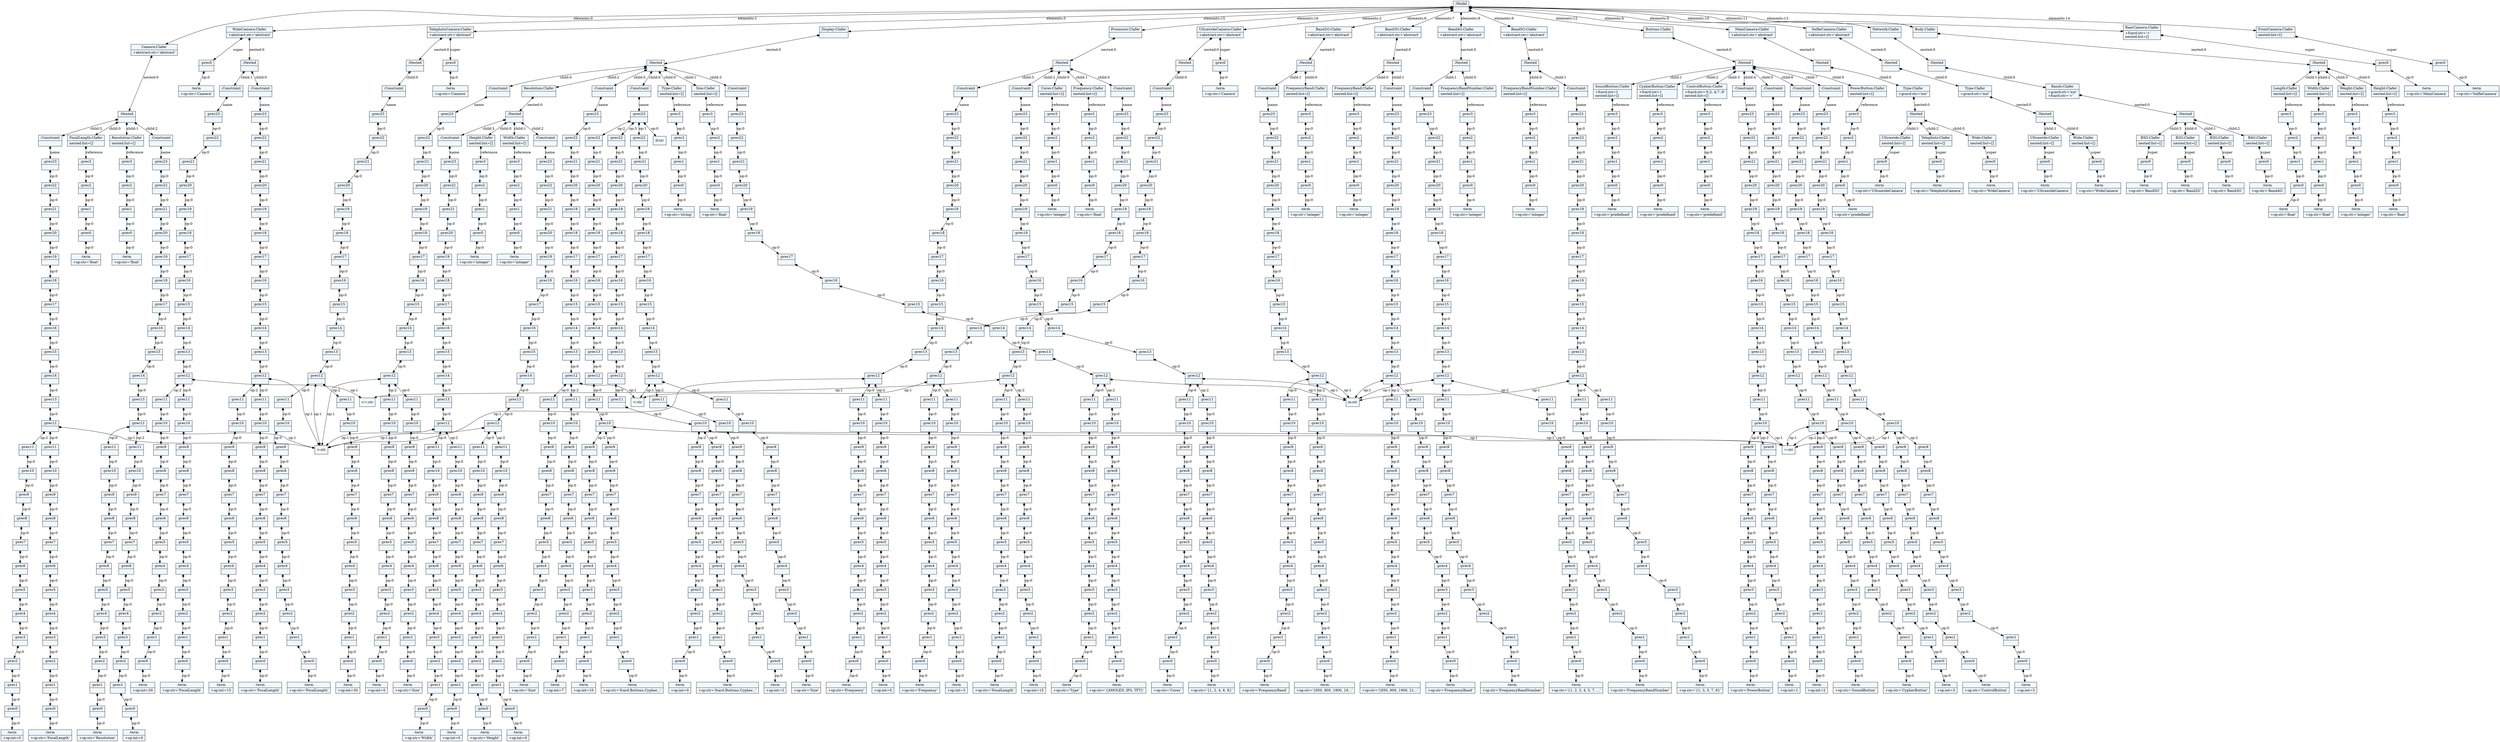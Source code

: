 
    digraph textX {
    fontname = "Bitstream Vera Sans"
    fontsize = 8
    node[
        shape=record,
        style=filled,
        fillcolor=aliceblue
    ]
    nodesep = 0.3
    edge[dir=black,arrowtail=empty]


140247266663312 -> 140247266663248 [label="elements:0" arrowtail=diamond dir=both]
140247266663248 -> 140247266661584 [label="nested:0" arrowtail=diamond dir=both]
140247266661584 -> 140247267165840 [label="child:0" arrowtail=diamond dir=both]
140247267165840 -> 140247267164240 [label="reference" arrowtail=diamond dir=both]
140247267164240 -> 140247267139792 [label="op:0" arrowtail=diamond dir=both]
140247267139792 -> 140247267142224 [label="op:0" arrowtail=diamond dir=both]
140247267142224 -> 140247267141648 [label="op:0" arrowtail=diamond dir=both]
140247267141648 -> 140247266766416 [label="op:0" arrowtail=diamond dir=both]
140247266766416[label="{:term|+op:str='float'\l}"]
140247267141648[label="{:prec0|}"]
140247267142224[label="{:prec1|}"]
140247267139792[label="{:prec2|}"]
140247267164240[label="{:prec3|}"]
140247267165840[label="{FocalLength:Clafer|nested:list=[]\l}"]
140247266661584 -> 140247267142736 [label="child:1" arrowtail=diamond dir=both]
140247267142736 -> 140247267143056 [label="reference" arrowtail=diamond dir=both]
140247267143056 -> 140247267168016 [label="op:0" arrowtail=diamond dir=both]
140247267168016 -> 140247266765648 [label="op:0" arrowtail=diamond dir=both]
140247266765648 -> 140247266764752 [label="op:0" arrowtail=diamond dir=both]
140247266764752 -> 140247266763216 [label="op:0" arrowtail=diamond dir=both]
140247266763216[label="{:term|+op:str='float'\l}"]
140247266764752[label="{:prec0|}"]
140247266765648[label="{:prec1|}"]
140247267168016[label="{:prec2|}"]
140247267143056[label="{:prec3|}"]
140247267142736[label="{Resolution:Clafer|nested:list=[]\l}"]
140247266661584 -> 140247267167504 [label="child:2" arrowtail=diamond dir=both]
140247267167504 -> 140247267142480 [label="name" arrowtail=diamond dir=both]
140247267142480 -> 140247266749008 [label="op:0" arrowtail=diamond dir=both]
140247266749008 -> 140247266749776 [label="op:0" arrowtail=diamond dir=both]
140247266749776 -> 140247266748816 [label="op:0" arrowtail=diamond dir=both]
140247266748816 -> 140247266747664 [label="op:0" arrowtail=diamond dir=both]
140247266747664 -> 140247266747024 [label="op:0" arrowtail=diamond dir=both]
140247266747024 -> 140247266749072 [label="op:0" arrowtail=diamond dir=both]
140247266749072 -> 140247266857744 [label="op:0" arrowtail=diamond dir=both]
140247266857744 -> 140247266857232 [label="op:0" arrowtail=diamond dir=both]
140247266857232 -> 140247266860240 [label="op:0" arrowtail=diamond dir=both]
140247266860240 -> 140247266859408 [label="op:0" arrowtail=diamond dir=both]
140247266859408 -> 140247266860816 [label="op:0" arrowtail=diamond dir=both]
140247266860816 -> 140247266386064 [label="op:0" arrowtail=diamond dir=both]
140247266386064 -> 140247266388432 [label="op:0" arrowtail=diamond dir=both]
140247266388432 -> 140247266489552 [label="op:0" arrowtail=diamond dir=both]
140247266489552 -> 140247266389968 [label="op:0" arrowtail=diamond dir=both]
140247266389968 -> 140247266403920 [label="op:0" arrowtail=diamond dir=both]
140247266403920 -> 140247266402768 [label="op:0" arrowtail=diamond dir=both]
140247266402768 -> 140247266404304 [label="op:0" arrowtail=diamond dir=both]
140247266404304 -> 140247266404240 [label="op:0" arrowtail=diamond dir=both]
140247266404240 -> 140247266042000 [label="op:0" arrowtail=diamond dir=both]
140247266042000 -> 140247266042192 [label="op:0" arrowtail=diamond dir=both]
140247266042192 -> 140247266042384 [label="op:0" arrowtail=diamond dir=both]
140247266042384 -> 140247266042576 [label="op:0" arrowtail=diamond dir=both]
140247266042576 -> 140247266042768 [label="op:0" arrowtail=diamond dir=both]
140247266042768[label="{:term|+op:str='Resolution'\l}"]
140247266042576[label="{:prec0|}"]
140247266042384[label="{:prec1|}"]
140247266042192[label="{:prec2|}"]
140247266042000[label="{:prec3|}"]
140247266404240[label="{:prec4|}"]
140247266404304[label="{:prec5|}"]
140247266402768[label="{:prec6|}"]
140247266403920[label="{:prec7|}"]
140247266389968[label="{:prec8|}"]
140247266489552[label="{:prec9|}"]
140247266388432[label="{:prec10|}"]
140247266386064[label="{:prec11|}"]
140247266860816 -> ">:str" [label="op:1" arrowtail=diamond dir=both]
140247266860816 -> 140247266386128 [label="op:2" arrowtail=diamond dir=both]
140247266386128 -> 140247266388944 [label="op:0" arrowtail=diamond dir=both]
140247266388944 -> 140247266389584 [label="op:0" arrowtail=diamond dir=both]
140247266389584 -> 140247266405520 [label="op:0" arrowtail=diamond dir=both]
140247266405520 -> 140247266404944 [label="op:0" arrowtail=diamond dir=both]
140247266404944 -> 140247266041936 [label="op:0" arrowtail=diamond dir=both]
140247266041936 -> 140247266042256 [label="op:0" arrowtail=diamond dir=both]
140247266042256 -> 140247266042512 [label="op:0" arrowtail=diamond dir=both]
140247266042512 -> 140247266042832 [label="op:0" arrowtail=diamond dir=both]
140247266042832 -> 140247266042960 [label="op:0" arrowtail=diamond dir=both]
140247266042960 -> 140247266043216 [label="op:0" arrowtail=diamond dir=both]
140247266043216 -> 140247266043408 [label="op:0" arrowtail=diamond dir=both]
140247266043408 -> 140247266043600 [label="op:0" arrowtail=diamond dir=both]
140247266043600[label="{:term|+op:int=0\l}"]
140247266043408[label="{:prec0|}"]
140247266043216[label="{:prec1|}"]
140247266042960[label="{:prec2|}"]
140247266042832[label="{:prec3|}"]
140247266042512[label="{:prec4|}"]
140247266042256[label="{:prec5|}"]
140247266041936[label="{:prec6|}"]
140247266404944[label="{:prec7|}"]
140247266405520[label="{:prec8|}"]
140247266389584[label="{:prec9|}"]
140247266388944[label="{:prec10|}"]
140247266386128[label="{:prec11|}"]
140247266860816[label="{:prec12|}"]
140247266859408[label="{:prec13|}"]
140247266860240[label="{:prec14|}"]
140247266857232[label="{:prec15|}"]
140247266857744[label="{:prec16|}"]
140247266749072[label="{:prec17|}"]
140247266747024[label="{:prec18|}"]
140247266747664[label="{:prec19|}"]
140247266748816[label="{:prec20|}"]
140247266749776[label="{:prec21|}"]
140247266749008[label="{:prec22|}"]
140247267142480[label="{:prec23|}"]
140247267167504[label="{:Constraint|}"]
140247266661584 -> 140247267165712 [label="child:3" arrowtail=diamond dir=both]
140247267165712 -> 140247266746448 [label="name" arrowtail=diamond dir=both]
140247266746448 -> 140247266749520 [label="op:0" arrowtail=diamond dir=both]
140247266749520 -> 140247266748176 [label="op:0" arrowtail=diamond dir=both]
140247266748176 -> 140247266746896 [label="op:0" arrowtail=diamond dir=both]
140247266746896 -> 140247266858256 [label="op:0" arrowtail=diamond dir=both]
140247266858256 -> 140247266857104 [label="op:0" arrowtail=diamond dir=both]
140247266857104 -> 140247266857680 [label="op:0" arrowtail=diamond dir=both]
140247266857680 -> 140247266858640 [label="op:0" arrowtail=diamond dir=both]
140247266858640 -> 140247266389200 [label="op:0" arrowtail=diamond dir=both]
140247266389200 -> 140247266471760 [label="op:0" arrowtail=diamond dir=both]
140247266471760 -> 140247266403280 [label="op:0" arrowtail=diamond dir=both]
140247266403280 -> 140247266042064 [label="op:0" arrowtail=diamond dir=both]
140247266042064 -> 140247266042448 [label="op:0" arrowtail=diamond dir=both]
140247266042448 -> 140247266042896 [label="op:0" arrowtail=diamond dir=both]
140247266042896 -> 140247266043152 [label="op:0" arrowtail=diamond dir=both]
140247266043152 -> 140247266043472 [label="op:0" arrowtail=diamond dir=both]
140247266043472 -> 140247266043728 [label="op:0" arrowtail=diamond dir=both]
140247266043728 -> 140247266043920 [label="op:0" arrowtail=diamond dir=both]
140247266043920 -> 140247266044112 [label="op:0" arrowtail=diamond dir=both]
140247266044112 -> 140247266044304 [label="op:0" arrowtail=diamond dir=both]
140247266044304 -> 140247266044496 [label="op:0" arrowtail=diamond dir=both]
140247266044496 -> 140247266044688 [label="op:0" arrowtail=diamond dir=both]
140247266044688 -> 140247266044880 [label="op:0" arrowtail=diamond dir=both]
140247266044880 -> 140247266045072 [label="op:0" arrowtail=diamond dir=both]
140247266045072 -> 140247266045264 [label="op:0" arrowtail=diamond dir=both]
140247266045264[label="{:term|+op:str='FocalLength'\l}"]
140247266045072[label="{:prec0|}"]
140247266044880[label="{:prec1|}"]
140247266044688[label="{:prec2|}"]
140247266044496[label="{:prec3|}"]
140247266044304[label="{:prec4|}"]
140247266044112[label="{:prec5|}"]
140247266043920[label="{:prec6|}"]
140247266043728[label="{:prec7|}"]
140247266043472[label="{:prec8|}"]
140247266043152[label="{:prec9|}"]
140247266042896[label="{:prec10|}"]
140247266042448[label="{:prec11|}"]
140247266042064 -> ">:str" [label="op:1" arrowtail=diamond dir=both]
140247266042064 -> 140247266042704 [label="op:2" arrowtail=diamond dir=both]
140247266042704 -> 140247266043088 [label="op:0" arrowtail=diamond dir=both]
140247266043088 -> 140247266043536 [label="op:0" arrowtail=diamond dir=both]
140247266043536 -> 140247266043792 [label="op:0" arrowtail=diamond dir=both]
140247266043792 -> 140247266044176 [label="op:0" arrowtail=diamond dir=both]
140247266044176 -> 140247266044432 [label="op:0" arrowtail=diamond dir=both]
140247266044432 -> 140247266044752 [label="op:0" arrowtail=diamond dir=both]
140247266044752 -> 140247266045008 [label="op:0" arrowtail=diamond dir=both]
140247266045008 -> 140247266045328 [label="op:0" arrowtail=diamond dir=both]
140247266045328 -> 140247266045456 [label="op:0" arrowtail=diamond dir=both]
140247266045456 -> 140247266045712 [label="op:0" arrowtail=diamond dir=both]
140247266045712 -> 140247266045904 [label="op:0" arrowtail=diamond dir=both]
140247266045904 -> 140247266046160 [label="op:0" arrowtail=diamond dir=both]
140247266046160[label="{:term|+op:int=0\l}"]
140247266045904[label="{:prec0|}"]
140247266045712[label="{:prec1|}"]
140247266045456[label="{:prec2|}"]
140247266045328[label="{:prec3|}"]
140247266045008[label="{:prec4|}"]
140247266044752[label="{:prec5|}"]
140247266044432[label="{:prec6|}"]
140247266044176[label="{:prec7|}"]
140247266043792[label="{:prec8|}"]
140247266043536[label="{:prec9|}"]
140247266043088[label="{:prec10|}"]
140247266042704[label="{:prec11|}"]
140247266042064[label="{:prec12|}"]
140247266403280[label="{:prec13|}"]
140247266471760[label="{:prec14|}"]
140247266389200[label="{:prec15|}"]
140247266858640[label="{:prec16|}"]
140247266857680[label="{:prec17|}"]
140247266857104[label="{:prec18|}"]
140247266858256[label="{:prec19|}"]
140247266746896[label="{:prec20|}"]
140247266748176[label="{:prec21|}"]
140247266749520[label="{:prec22|}"]
140247266746448[label="{:prec23|}"]
140247267165712[label="{:Constraint|}"]
140247266661584[label="{:Nested|}"]
140247266663248[label="{Camera:Clafer|+abstract:str='abstract'\l}"]
140247266663312 -> 140247267167376 [label="elements:1" arrowtail=diamond dir=both]
140247267167376 -> 140247266662352 [label="super" arrowtail=diamond dir=both]
140247266662352 -> 140247266663184 [label="op:0" arrowtail=diamond dir=both]
140247266663184[label="{:term|+op:str='Camera'\l}"]
140247266662352[label="{:prec0|}"]
140247267167376 -> 140247267142160 [label="nested:0" arrowtail=diamond dir=both]
140247267142160 -> 140247266748944 [label="child:0" arrowtail=diamond dir=both]
140247266748944 -> 140247266747408 [label="name" arrowtail=diamond dir=both]
140247266747408 -> 140247266857360 [label="op:0" arrowtail=diamond dir=both]
140247266857360 -> 140247266858960 [label="op:0" arrowtail=diamond dir=both]
140247266858960 -> 140247266386896 [label="op:0" arrowtail=diamond dir=both]
140247266386896 -> 140247266404880 [label="op:0" arrowtail=diamond dir=both]
140247266404880 -> 140247266405008 [label="op:0" arrowtail=diamond dir=both]
140247266405008 -> 140247266042320 [label="op:0" arrowtail=diamond dir=both]
140247266042320 -> 140247266043280 [label="op:0" arrowtail=diamond dir=both]
140247266043280 -> 140247266043856 [label="op:0" arrowtail=diamond dir=both]
140247266043856 -> 140247266044240 [label="op:0" arrowtail=diamond dir=both]
140247266044240 -> 140247266044624 [label="op:0" arrowtail=diamond dir=both]
140247266044624 -> 140247266045136 [label="op:0" arrowtail=diamond dir=both]
140247266045136 -> 140247266045520 [label="op:0" arrowtail=diamond dir=both]
140247266045520 -> 140247266045776 [label="op:0" arrowtail=diamond dir=both]
140247266045776 -> 140247266046096 [label="op:0" arrowtail=diamond dir=both]
140247266046096 -> 140247266046416 [label="op:0" arrowtail=diamond dir=both]
140247266046416 -> 140247266046544 [label="op:0" arrowtail=diamond dir=both]
140247266046544 -> 140247266046736 [label="op:0" arrowtail=diamond dir=both]
140247266046736 -> 140247266046928 [label="op:0" arrowtail=diamond dir=both]
140247266046928 -> 140247266047120 [label="op:0" arrowtail=diamond dir=both]
140247266047120 -> 140247266047312 [label="op:0" arrowtail=diamond dir=both]
140247266047312 -> 140247266047504 [label="op:0" arrowtail=diamond dir=both]
140247266047504 -> 140247266047696 [label="op:0" arrowtail=diamond dir=both]
140247266047696 -> 140247266047888 [label="op:0" arrowtail=diamond dir=both]
140247266047888 -> 140247266048080 [label="op:0" arrowtail=diamond dir=both]
140247266048080[label="{:term|+op:str='FocalLength'\l}"]
140247266047888[label="{:prec0|}"]
140247266047696[label="{:prec1|}"]
140247266047504[label="{:prec2|}"]
140247266047312[label="{:prec3|}"]
140247266047120[label="{:prec4|}"]
140247266046928[label="{:prec5|}"]
140247266046736[label="{:prec6|}"]
140247266046544[label="{:prec7|}"]
140247266046416[label="{:prec8|}"]
140247266046096[label="{:prec9|}"]
140247266045776[label="{:prec10|}"]
140247266045520[label="{:prec11|}"]
140247266045136 -> ">:str" [label="op:1" arrowtail=diamond dir=both]
140247266045136 -> 140247266045648 [label="op:2" arrowtail=diamond dir=both]
140247266045648 -> 140247266046032 [label="op:0" arrowtail=diamond dir=both]
140247266046032 -> 140247266046352 [label="op:0" arrowtail=diamond dir=both]
140247266046352 -> 140247266046672 [label="op:0" arrowtail=diamond dir=both]
140247266046672 -> 140247266046992 [label="op:0" arrowtail=diamond dir=both]
140247266046992 -> 140247266047248 [label="op:0" arrowtail=diamond dir=both]
140247266047248 -> 140247266047568 [label="op:0" arrowtail=diamond dir=both]
140247266047568 -> 140247266047824 [label="op:0" arrowtail=diamond dir=both]
140247266047824 -> 140247266048144 [label="op:0" arrowtail=diamond dir=both]
140247266048144 -> 140247266048272 [label="op:0" arrowtail=diamond dir=both]
140247266048272 -> 140247266048528 [label="op:0" arrowtail=diamond dir=both]
140247266048528 -> 140247266048720 [label="op:0" arrowtail=diamond dir=both]
140247266048720 -> 140247266048912 [label="op:0" arrowtail=diamond dir=both]
140247266048912[label="{:term|+op:int=15\l}"]
140247266048720[label="{:prec0|}"]
140247266048528[label="{:prec1|}"]
140247266048272[label="{:prec2|}"]
140247266048144[label="{:prec3|}"]
140247266047824[label="{:prec4|}"]
140247266047568[label="{:prec5|}"]
140247266047248[label="{:prec6|}"]
140247266046992[label="{:prec7|}"]
140247266046672[label="{:prec8|}"]
140247266046352[label="{:prec9|}"]
140247266046032[label="{:prec10|}"]
140247266045648[label="{:prec11|}"]
140247266045136[label="{:prec12|}"]
140247266044624[label="{:prec13|}"]
140247266044240[label="{:prec14|}"]
140247266043856[label="{:prec15|}"]
140247266043280[label="{:prec16|}"]
140247266042320[label="{:prec17|}"]
140247266405008[label="{:prec18|}"]
140247266404880[label="{:prec19|}"]
140247266386896[label="{:prec20|}"]
140247266858960[label="{:prec21|}"]
140247266857360[label="{:prec22|}"]
140247266747408[label="{:prec23|}"]
140247266748944[label="{:Constraint|}"]
140247267142160 -> 140247266747536 [label="child:1" arrowtail=diamond dir=both]
140247266747536 -> 140247266386000 [label="name" arrowtail=diamond dir=both]
140247266386000 -> 140247266857488 [label="op:0" arrowtail=diamond dir=both]
140247266857488 -> 140247266860944 [label="op:0" arrowtail=diamond dir=both]
140247266860944 -> 140247266403856 [label="op:0" arrowtail=diamond dir=both]
140247266403856 -> 140247266043024 [label="op:0" arrowtail=diamond dir=both]
140247266043024 -> 140247266043984 [label="op:0" arrowtail=diamond dir=both]
140247266043984 -> 140247266044560 [label="op:0" arrowtail=diamond dir=both]
140247266044560 -> 140247266045200 [label="op:0" arrowtail=diamond dir=both]
140247266045200 -> 140247266045840 [label="op:0" arrowtail=diamond dir=both]
140247266045840 -> 140247266046480 [label="op:0" arrowtail=diamond dir=both]
140247266046480 -> 140247266046864 [label="op:0" arrowtail=diamond dir=both]
140247266046864 -> 140247266047376 [label="op:0" arrowtail=diamond dir=both]
140247266047376 -> 140247266047760 [label="op:0" arrowtail=diamond dir=both]
140247266047760 -> 140247266048208 [label="op:0" arrowtail=diamond dir=both]
140247266048208 -> 140247266048464 [label="op:0" arrowtail=diamond dir=both]
140247266048464 -> 140247266048784 [label="op:0" arrowtail=diamond dir=both]
140247266048784 -> 140247266049040 [label="op:0" arrowtail=diamond dir=both]
140247266049040 -> 140247266049232 [label="op:0" arrowtail=diamond dir=both]
140247266049232 -> 140247266049424 [label="op:0" arrowtail=diamond dir=both]
140247266049424 -> 140247266049616 [label="op:0" arrowtail=diamond dir=both]
140247266049616 -> 140247266049808 [label="op:0" arrowtail=diamond dir=both]
140247266049808 -> 140247266050000 [label="op:0" arrowtail=diamond dir=both]
140247266050000 -> 140247266058448 [label="op:0" arrowtail=diamond dir=both]
140247266058448 -> 140247266058640 [label="op:0" arrowtail=diamond dir=both]
140247266058640 -> 140247266058832 [label="op:0" arrowtail=diamond dir=both]
140247266058832[label="{:term|+op:str='FocalLength'\l}"]
140247266058640[label="{:prec0|}"]
140247266058448[label="{:prec1|}"]
140247266050000[label="{:prec2|}"]
140247266049808[label="{:prec3|}"]
140247266049616[label="{:prec4|}"]
140247266049424[label="{:prec5|}"]
140247266049232[label="{:prec6|}"]
140247266049040[label="{:prec7|}"]
140247266048784[label="{:prec8|}"]
140247266048464[label="{:prec9|}"]
140247266048208[label="{:prec10|}"]
140247266047760[label="{:prec11|}"]
140247266047376 -> "<=:str" [label="op:1" arrowtail=diamond dir=both]
140247266047376 -> 140247266048016 [label="op:2" arrowtail=diamond dir=both]
140247266048016 -> 140247266048400 [label="op:0" arrowtail=diamond dir=both]
140247266048400 -> 140247266048848 [label="op:0" arrowtail=diamond dir=both]
140247266048848 -> 140247266049104 [label="op:0" arrowtail=diamond dir=both]
140247266049104 -> 140247266049488 [label="op:0" arrowtail=diamond dir=both]
140247266049488 -> 140247266049744 [label="op:0" arrowtail=diamond dir=both]
140247266049744 -> 140247266058320 [label="op:0" arrowtail=diamond dir=both]
140247266058320 -> 140247266058576 [label="op:0" arrowtail=diamond dir=both]
140247266058576 -> 140247266058896 [label="op:0" arrowtail=diamond dir=both]
140247266058896 -> 140247266059024 [label="op:0" arrowtail=diamond dir=both]
140247266059024 -> 140247266059280 [label="op:0" arrowtail=diamond dir=both]
140247266059280 -> 140247266059472 [label="op:0" arrowtail=diamond dir=both]
140247266059472 -> 140247266059664 [label="op:0" arrowtail=diamond dir=both]
140247266059664[label="{:term|+op:int=30\l}"]
140247266059472[label="{:prec0|}"]
140247266059280[label="{:prec1|}"]
140247266059024[label="{:prec2|}"]
140247266058896[label="{:prec3|}"]
140247266058576[label="{:prec4|}"]
140247266058320[label="{:prec5|}"]
140247266049744[label="{:prec6|}"]
140247266049488[label="{:prec7|}"]
140247266049104[label="{:prec8|}"]
140247266048848[label="{:prec9|}"]
140247266048400[label="{:prec10|}"]
140247266048016[label="{:prec11|}"]
140247266047376[label="{:prec12|}"]
140247266046864[label="{:prec13|}"]
140247266046480[label="{:prec14|}"]
140247266045840[label="{:prec15|}"]
140247266045200[label="{:prec16|}"]
140247266044560[label="{:prec17|}"]
140247266043984[label="{:prec18|}"]
140247266043024[label="{:prec19|}"]
140247266403856[label="{:prec20|}"]
140247266860944[label="{:prec21|}"]
140247266857488[label="{:prec22|}"]
140247266386000[label="{:prec23|}"]
140247266747536[label="{:Constraint|}"]
140247267142160[label="{:Nested|}"]
140247267167376[label="{WideCamera:Clafer|+abstract:str='abstract'\l}"]
140247266663312 -> 140247266663760 [label="elements:2" arrowtail=diamond dir=both]
140247266663760 -> 140247266661648 [label="super" arrowtail=diamond dir=both]
140247266661648 -> 140247266747728 [label="op:0" arrowtail=diamond dir=both]
140247266747728[label="{:term|+op:str='Camera'\l}"]
140247266661648[label="{:prec0|}"]
140247266663760 -> 140247266748496 [label="nested:0" arrowtail=diamond dir=both]
140247266748496 -> 140247266860176 [label="child:0" arrowtail=diamond dir=both]
140247266860176 -> 140247266403024 [label="name" arrowtail=diamond dir=both]
140247266403024 -> 140247266043664 [label="op:0" arrowtail=diamond dir=both]
140247266043664 -> 140247266044816 [label="op:0" arrowtail=diamond dir=both]
140247266044816 -> 140247266045584 [label="op:0" arrowtail=diamond dir=both]
140247266045584 -> 140247266046608 [label="op:0" arrowtail=diamond dir=both]
140247266046608 -> 140247266047056 [label="op:0" arrowtail=diamond dir=both]
140247266047056 -> 140247266047632 [label="op:0" arrowtail=diamond dir=both]
140247266047632 -> 140247266048592 [label="op:0" arrowtail=diamond dir=both]
140247266048592 -> 140247266049168 [label="op:0" arrowtail=diamond dir=both]
140247266049168 -> 140247266049552 [label="op:0" arrowtail=diamond dir=both]
140247266049552 -> 140247266049936 [label="op:0" arrowtail=diamond dir=both]
140247266049936 -> 140247266058704 [label="op:0" arrowtail=diamond dir=both]
140247266058704 -> 140247266059088 [label="op:0" arrowtail=diamond dir=both]
140247266059088 -> 140247266059344 [label="op:0" arrowtail=diamond dir=both]
140247266059344 -> 140247266059600 [label="op:0" arrowtail=diamond dir=both]
140247266059600 -> 140247266059920 [label="op:0" arrowtail=diamond dir=both]
140247266059920 -> 140247266060048 [label="op:0" arrowtail=diamond dir=both]
140247266060048 -> 140247266060240 [label="op:0" arrowtail=diamond dir=both]
140247266060240 -> 140247266060432 [label="op:0" arrowtail=diamond dir=both]
140247266060432 -> 140247266060624 [label="op:0" arrowtail=diamond dir=both]
140247266060624 -> 140247266060816 [label="op:0" arrowtail=diamond dir=both]
140247266060816 -> 140247266061008 [label="op:0" arrowtail=diamond dir=both]
140247266061008 -> 140247266061200 [label="op:0" arrowtail=diamond dir=both]
140247266061200 -> 140247266061392 [label="op:0" arrowtail=diamond dir=both]
140247266061392 -> 140247266061584 [label="op:0" arrowtail=diamond dir=both]
140247266061584[label="{:term|+op:str='FocalLength'\l}"]
140247266061392[label="{:prec0|}"]
140247266061200[label="{:prec1|}"]
140247266061008[label="{:prec2|}"]
140247266060816[label="{:prec3|}"]
140247266060624[label="{:prec4|}"]
140247266060432[label="{:prec5|}"]
140247266060240[label="{:prec6|}"]
140247266060048[label="{:prec7|}"]
140247266059920[label="{:prec8|}"]
140247266059600[label="{:prec9|}"]
140247266059344[label="{:prec10|}"]
140247266059088[label="{:prec11|}"]
140247266058704 -> "<=:str" [label="op:1" arrowtail=diamond dir=both]
140247266058704 -> 140247266059216 [label="op:2" arrowtail=diamond dir=both]
140247266059216 -> 140247266059536 [label="op:0" arrowtail=diamond dir=both]
140247266059536 -> 140247266059856 [label="op:0" arrowtail=diamond dir=both]
140247266059856 -> 140247266060176 [label="op:0" arrowtail=diamond dir=both]
140247266060176 -> 140247266060496 [label="op:0" arrowtail=diamond dir=both]
140247266060496 -> 140247266060752 [label="op:0" arrowtail=diamond dir=both]
140247266060752 -> 140247266061072 [label="op:0" arrowtail=diamond dir=both]
140247266061072 -> 140247266061328 [label="op:0" arrowtail=diamond dir=both]
140247266061328 -> 140247266061648 [label="op:0" arrowtail=diamond dir=both]
140247266061648 -> 140247266061776 [label="op:0" arrowtail=diamond dir=both]
140247266061776 -> 140247266062032 [label="op:0" arrowtail=diamond dir=both]
140247266062032 -> 140247266062224 [label="op:0" arrowtail=diamond dir=both]
140247266062224 -> 140247266087056 [label="op:0" arrowtail=diamond dir=both]
140247266087056[label="{:term|+op:int=15\l}"]
140247266062224[label="{:prec0|}"]
140247266062032[label="{:prec1|}"]
140247266061776[label="{:prec2|}"]
140247266061648[label="{:prec3|}"]
140247266061328[label="{:prec4|}"]
140247266061072[label="{:prec5|}"]
140247266060752[label="{:prec6|}"]
140247266060496[label="{:prec7|}"]
140247266060176[label="{:prec8|}"]
140247266059856[label="{:prec9|}"]
140247266059536[label="{:prec10|}"]
140247266059216[label="{:prec11|}"]
140247266058704[label="{:prec12|}"]
140247266049936[label="{:prec13|}"]
140247266049552[label="{:prec14|}"]
140247266049168[label="{:prec15|}"]
140247266048592[label="{:prec16|}"]
140247266047632[label="{:prec17|}"]
140247266047056[label="{:prec18|}"]
140247266046608[label="{:prec19|}"]
140247266045584[label="{:prec20|}"]
140247266044816[label="{:prec21|}"]
140247266043664[label="{:prec22|}"]
140247266403024[label="{:prec23|}"]
140247266860176[label="{:Constraint|}"]
140247266748496[label="{:Nested|}"]
140247266663760[label="{UltrawideCamera:Clafer|+abstract:str='abstract'\l}"]
140247266663312 -> 140247266661328 [label="elements:3" arrowtail=diamond dir=both]
140247266661328 -> 140247266748304 [label="super" arrowtail=diamond dir=both]
140247266748304 -> 140247266861008 [label="op:0" arrowtail=diamond dir=both]
140247266861008[label="{:term|+op:str='Camera'\l}"]
140247266748304[label="{:prec0|}"]
140247266661328 -> 140247266858128 [label="nested:0" arrowtail=diamond dir=both]
140247266858128 -> 140247266044048 [label="child:0" arrowtail=diamond dir=both]
140247266044048 -> 140247266045392 [label="name" arrowtail=diamond dir=both]
140247266045392 -> 140247266046800 [label="op:0" arrowtail=diamond dir=both]
140247266046800 -> 140247266047952 [label="op:0" arrowtail=diamond dir=both]
140247266047952 -> 140247266048976 [label="op:0" arrowtail=diamond dir=both]
140247266048976 -> 140247266049680 [label="op:0" arrowtail=diamond dir=both]
140247266049680 -> 140247266058384 [label="op:0" arrowtail=diamond dir=both]
140247266058384 -> 140247266058960 [label="op:0" arrowtail=diamond dir=both]
140247266058960 -> 140247266059728 [label="op:0" arrowtail=diamond dir=both]
140247266059728 -> 140247266060112 [label="op:0" arrowtail=diamond dir=both]
140247266060112 -> 140247266060560 [label="op:0" arrowtail=diamond dir=both]
140247266060560 -> 140247266060944 [label="op:0" arrowtail=diamond dir=both]
140247266060944 -> 140247266061456 [label="op:0" arrowtail=diamond dir=both]
140247266061456 -> 140247266061840 [label="op:0" arrowtail=diamond dir=both]
140247266061840 -> 140247266062096 [label="op:0" arrowtail=diamond dir=both]
140247266062096 -> 140247266086992 [label="op:0" arrowtail=diamond dir=both]
140247266086992 -> 140247266087312 [label="op:0" arrowtail=diamond dir=both]
140247266087312 -> 140247266087440 [label="op:0" arrowtail=diamond dir=both]
140247266087440 -> 140247266087632 [label="op:0" arrowtail=diamond dir=both]
140247266087632 -> 140247266087824 [label="op:0" arrowtail=diamond dir=both]
140247266087824 -> 140247266088016 [label="op:0" arrowtail=diamond dir=both]
140247266088016 -> 140247266088208 [label="op:0" arrowtail=diamond dir=both]
140247266088208 -> 140247266088400 [label="op:0" arrowtail=diamond dir=both]
140247266088400 -> 140247266088592 [label="op:0" arrowtail=diamond dir=both]
140247266088592 -> 140247266088784 [label="op:0" arrowtail=diamond dir=both]
140247266088784 -> 140247266088976 [label="op:0" arrowtail=diamond dir=both]
140247266088976[label="{:term|+op:str='FocalLength'\l}"]
140247266088784[label="{:prec0|}"]
140247266088592[label="{:prec1|}"]
140247266088400[label="{:prec2|}"]
140247266088208[label="{:prec3|}"]
140247266088016[label="{:prec4|}"]
140247266087824[label="{:prec5|}"]
140247266087632[label="{:prec6|}"]
140247266087440[label="{:prec7|}"]
140247266087312[label="{:prec8|}"]
140247266086992[label="{:prec9|}"]
140247266062096[label="{:prec10|}"]
140247266061840[label="{:prec11|}"]
140247266061456 -> ">:str" [label="op:1" arrowtail=diamond dir=both]
140247266061456 -> 140247266061968 [label="op:2" arrowtail=diamond dir=both]
140247266061968 -> 140247266062288 [label="op:0" arrowtail=diamond dir=both]
140247266062288 -> 140247266087248 [label="op:0" arrowtail=diamond dir=both]
140247266087248 -> 140247266087568 [label="op:0" arrowtail=diamond dir=both]
140247266087568 -> 140247266087888 [label="op:0" arrowtail=diamond dir=both]
140247266087888 -> 140247266088144 [label="op:0" arrowtail=diamond dir=both]
140247266088144 -> 140247266088464 [label="op:0" arrowtail=diamond dir=both]
140247266088464 -> 140247266088720 [label="op:0" arrowtail=diamond dir=both]
140247266088720 -> 140247266089040 [label="op:0" arrowtail=diamond dir=both]
140247266089040 -> 140247266089168 [label="op:0" arrowtail=diamond dir=both]
140247266089168 -> 140247266089424 [label="op:0" arrowtail=diamond dir=both]
140247266089424 -> 140247266089616 [label="op:0" arrowtail=diamond dir=both]
140247266089616 -> 140247266089808 [label="op:0" arrowtail=diamond dir=both]
140247266089808[label="{:term|+op:int=30\l}"]
140247266089616[label="{:prec0|}"]
140247266089424[label="{:prec1|}"]
140247266089168[label="{:prec2|}"]
140247266089040[label="{:prec3|}"]
140247266088720[label="{:prec4|}"]
140247266088464[label="{:prec5|}"]
140247266088144[label="{:prec6|}"]
140247266087888[label="{:prec7|}"]
140247266087568[label="{:prec8|}"]
140247266087248[label="{:prec9|}"]
140247266062288[label="{:prec10|}"]
140247266061968[label="{:prec11|}"]
140247266061456[label="{:prec12|}"]
140247266060944[label="{:prec13|}"]
140247266060560[label="{:prec14|}"]
140247266060112[label="{:prec15|}"]
140247266059728[label="{:prec16|}"]
140247266058960[label="{:prec17|}"]
140247266058384[label="{:prec18|}"]
140247266049680[label="{:prec19|}"]
140247266048976[label="{:prec20|}"]
140247266047952[label="{:prec21|}"]
140247266046800[label="{:prec22|}"]
140247266045392[label="{:prec23|}"]
140247266044048[label="{:Constraint|}"]
140247266858128[label="{:Nested|}"]
140247266661328[label="{TelephotoCamera:Clafer|+abstract:str='abstract'\l}"]
140247266663312 -> 140247266748240 [label="elements:4" arrowtail=diamond dir=both]
140247266748240 -> 140247266042128 [label="nested:0" arrowtail=diamond dir=both]
140247266042128 -> 140247266047440 [label="child:0" arrowtail=diamond dir=both]
140247266047440 -> 140247266048656 [label="nested:0" arrowtail=diamond dir=both]
140247266048656 -> 140247266058512 [label="child:0" arrowtail=diamond dir=both]
140247266058512 -> 140247266059408 [label="super" arrowtail=diamond dir=both]
140247266059408 -> 140247266059984 [label="op:0" arrowtail=diamond dir=both]
140247266059984[label="{:term|+op:str='WideCamera'\l}"]
140247266059408[label="{:prec0|}"]
140247266058512[label="{Wide:Clafer|nested:list=[]\l}"]
140247266048656 -> 140247266058768 [label="child:1" arrowtail=diamond dir=both]
140247266058768 -> 140247266060304 [label="super" arrowtail=diamond dir=both]
140247266060304 -> 140247266060880 [label="op:0" arrowtail=diamond dir=both]
140247266060880[label="{:term|+op:str='UltrawideCamera'\l}"]
140247266060304[label="{:prec0|}"]
140247266058768[label="{Ultrawide:Clafer|nested:list=[]\l}"]
140247266048656 -> 140247266059152 [label="child:2" arrowtail=diamond dir=both]
140247266059152 -> 140247266060688 [label="super" arrowtail=diamond dir=both]
140247266060688 -> 140247266061520 [label="op:0" arrowtail=diamond dir=both]
140247266061520[label="{:term|+op:str='TelephotoCamera'\l}"]
140247266060688[label="{:prec0|}"]
140247266059152[label="{Telephoto:Clafer|nested:list=[]\l}"]
140247266048656[label="{:Nested|}"]
140247266047440[label="{Type:Clafer|+gcard:str='xor'\l}"]
140247266042128[label="{:Nested|}"]
140247266748240[label="{MainCamera:Clafer|+abstract:str='abstract'\l}"]
140247266663312 -> 140247266388560 [label="elements:5" arrowtail=diamond dir=both]
140247266388560 -> 140247266044944 [label="nested:0" arrowtail=diamond dir=both]
140247266044944 -> 140247266047184 [label="child:0" arrowtail=diamond dir=both]
140247266047184 -> 140247266059792 [label="nested:0" arrowtail=diamond dir=both]
140247266059792 -> 140247266062160 [label="child:0" arrowtail=diamond dir=both]
140247266062160 -> 140247266087184 [label="super" arrowtail=diamond dir=both]
140247266087184 -> 140247266087504 [label="op:0" arrowtail=diamond dir=both]
140247266087504[label="{:term|+op:str='WideCamera'\l}"]
140247266087184[label="{:prec0|}"]
140247266062160[label="{Wide:Clafer|nested:list=[]\l}"]
140247266059792 -> 140247266061904 [label="child:1" arrowtail=diamond dir=both]
140247266061904 -> 140247266087696 [label="super" arrowtail=diamond dir=both]
140247266087696 -> 140247266088080 [label="op:0" arrowtail=diamond dir=both]
140247266088080[label="{:term|+op:str='UltrawideCamera'\l}"]
140247266087696[label="{:prec0|}"]
140247266061904[label="{Ultrawide:Clafer|nested:list=[]\l}"]
140247266059792[label="{:Nested|}"]
140247266047184[label="{Type:Clafer|+gcard:str='xor'\l}"]
140247266044944[label="{:Nested|}"]
140247266388560[label="{SelfieCamera:Clafer|+abstract:str='abstract'\l}"]
140247266663312 -> 140247266044368 [label="elements:6" arrowtail=diamond dir=both]
140247266044368 -> 140247266048336 [label="nested:0" arrowtail=diamond dir=both]
140247266048336 -> 140247266046224 [label="child:0" arrowtail=diamond dir=both]
140247266046224 -> 140247266061712 [label="reference" arrowtail=diamond dir=both]
140247266061712 -> 140247266087376 [label="op:0" arrowtail=diamond dir=both]
140247266087376 -> 140247266088272 [label="op:0" arrowtail=diamond dir=both]
140247266088272 -> 140247266088656 [label="op:0" arrowtail=diamond dir=both]
140247266088656 -> 140247266089104 [label="op:0" arrowtail=diamond dir=both]
140247266089104[label="{:term|+op:str='integer'\l}"]
140247266088656[label="{:prec0|}"]
140247266088272[label="{:prec1|}"]
140247266087376[label="{:prec2|}"]
140247266061712[label="{:prec3|}"]
140247266046224[label="{FrequencyBand:Clafer|nested:list=[]\l}"]
140247266048336 -> 140247266060368 [label="child:1" arrowtail=diamond dir=both]
140247266060368 -> 140247266087120 [label="name" arrowtail=diamond dir=both]
140247266087120 -> 140247266088528 [label="op:0" arrowtail=diamond dir=both]
140247266088528 -> 140247266088912 [label="op:0" arrowtail=diamond dir=both]
140247266088912 -> 140247266089296 [label="op:0" arrowtail=diamond dir=both]
140247266089296 -> 140247266089552 [label="op:0" arrowtail=diamond dir=both]
140247266089552 -> 140247266089872 [label="op:0" arrowtail=diamond dir=both]
140247266089872 -> 140247266090000 [label="op:0" arrowtail=diamond dir=both]
140247266090000 -> 140247266090256 [label="op:0" arrowtail=diamond dir=both]
140247266090256 -> 140247266090448 [label="op:0" arrowtail=diamond dir=both]
140247266090448 -> 140247266090640 [label="op:0" arrowtail=diamond dir=both]
140247266090640 -> 140247266090832 [label="op:0" arrowtail=diamond dir=both]
140247266090832 -> 140247266115664 [label="op:0" arrowtail=diamond dir=both]
140247266115664 -> 140247266115856 [label="op:0" arrowtail=diamond dir=both]
140247266115856 -> 140247266116048 [label="op:0" arrowtail=diamond dir=both]
140247266116048 -> 140247266116240 [label="op:0" arrowtail=diamond dir=both]
140247266116240 -> 140247266116432 [label="op:0" arrowtail=diamond dir=both]
140247266116432 -> 140247266116624 [label="op:0" arrowtail=diamond dir=both]
140247266116624 -> 140247266116816 [label="op:0" arrowtail=diamond dir=both]
140247266116816 -> 140247266117008 [label="op:0" arrowtail=diamond dir=both]
140247266117008 -> 140247266117200 [label="op:0" arrowtail=diamond dir=both]
140247266117200 -> 140247266117392 [label="op:0" arrowtail=diamond dir=both]
140247266117392 -> 140247266117584 [label="op:0" arrowtail=diamond dir=both]
140247266117584 -> 140247266117776 [label="op:0" arrowtail=diamond dir=both]
140247266117776 -> 140247266117968 [label="op:0" arrowtail=diamond dir=both]
140247266117968 -> 140247266118160 [label="op:0" arrowtail=diamond dir=both]
140247266118160[label="{:term|+op:str='FrequencyBand'\l}"]
140247266117968[label="{:prec0|}"]
140247266117776[label="{:prec1|}"]
140247266117584[label="{:prec2|}"]
140247266117392[label="{:prec3|}"]
140247266117200[label="{:prec4|}"]
140247266117008[label="{:prec5|}"]
140247266116816[label="{:prec6|}"]
140247266116624[label="{:prec7|}"]
140247266116432[label="{:prec8|}"]
140247266116240[label="{:prec9|}"]
140247266116048[label="{:prec10|}"]
140247266115856[label="{:prec11|}"]
140247266115664 -> "in:str" [label="op:1" arrowtail=diamond dir=both]
140247266115664 -> 140247266115984 [label="op:2" arrowtail=diamond dir=both]
140247266115984 -> 140247266116176 [label="op:0" arrowtail=diamond dir=both]
140247266116176 -> 140247266116496 [label="op:0" arrowtail=diamond dir=both]
140247266116496 -> 140247266116752 [label="op:0" arrowtail=diamond dir=both]
140247266116752 -> 140247266117072 [label="op:0" arrowtail=diamond dir=both]
140247266117072 -> 140247266117328 [label="op:0" arrowtail=diamond dir=both]
140247266117328 -> 140247266117648 [label="op:0" arrowtail=diamond dir=both]
140247266117648 -> 140247266117904 [label="op:0" arrowtail=diamond dir=both]
140247266117904 -> 140247266118224 [label="op:0" arrowtail=diamond dir=both]
140247266118224 -> 140247266118352 [label="op:0" arrowtail=diamond dir=both]
140247266118352 -> 140247266118608 [label="op:0" arrowtail=diamond dir=both]
140247266118608 -> 140247266118800 [label="op:0" arrowtail=diamond dir=both]
140247266118800 -> 140247266118992 [label="op:0" arrowtail=diamond dir=both]
140247266118992[label="{:term|+op:str='\{850, 900, 1800, 19...'\l}"]
140247266118800[label="{:prec0|}"]
140247266118608[label="{:prec1|}"]
140247266118352[label="{:prec2|}"]
140247266118224[label="{:prec3|}"]
140247266117904[label="{:prec4|}"]
140247266117648[label="{:prec5|}"]
140247266117328[label="{:prec6|}"]
140247266117072[label="{:prec7|}"]
140247266116752[label="{:prec8|}"]
140247266116496[label="{:prec9|}"]
140247266116176[label="{:prec10|}"]
140247266115984[label="{:prec11|}"]
140247266115664[label="{:prec12|}"]
140247266090832[label="{:prec13|}"]
140247266090640[label="{:prec14|}"]
140247266090448[label="{:prec15|}"]
140247266090256[label="{:prec16|}"]
140247266090000[label="{:prec17|}"]
140247266089872[label="{:prec18|}"]
140247266089552[label="{:prec19|}"]
140247266089296[label="{:prec20|}"]
140247266088912[label="{:prec21|}"]
140247266088528[label="{:prec22|}"]
140247266087120[label="{:prec23|}"]
140247266060368[label="{:Constraint|}"]
140247266048336[label="{:Nested|}"]
140247266044368[label="{Band2G:Clafer|+abstract:str='abstract'\l}"]
140247266663312 -> 140247266042640 [label="elements:7" arrowtail=diamond dir=both]
140247266042640 -> 140247266049872 [label="nested:0" arrowtail=diamond dir=both]
140247266049872 -> 140247266087760 [label="child:0" arrowtail=diamond dir=both]
140247266087760 -> 140247266088848 [label="reference" arrowtail=diamond dir=both]
140247266088848 -> 140247266089488 [label="op:0" arrowtail=diamond dir=both]
140247266089488 -> 140247266089936 [label="op:0" arrowtail=diamond dir=both]
140247266089936 -> 140247266090192 [label="op:0" arrowtail=diamond dir=both]
140247266090192 -> 140247266090512 [label="op:0" arrowtail=diamond dir=both]
140247266090512[label="{:term|+op:str='integer'\l}"]
140247266090192[label="{:prec0|}"]
140247266089936[label="{:prec1|}"]
140247266089488[label="{:prec2|}"]
140247266088848[label="{:prec3|}"]
140247266087760[label="{FrequencyBand:Clafer|nested:list=[]\l}"]
140247266049872 -> 140247266087952 [label="child:1" arrowtail=diamond dir=both]
140247266087952 -> 140247266089680 [label="name" arrowtail=diamond dir=both]
140247266089680 -> 140247266090128 [label="op:0" arrowtail=diamond dir=both]
140247266090128 -> 140247266090576 [label="op:0" arrowtail=diamond dir=both]
140247266090576 -> 140247266090704 [label="op:0" arrowtail=diamond dir=both]
140247266090704 -> 140247266090960 [label="op:0" arrowtail=diamond dir=both]
140247266090960 -> 140247266115920 [label="op:0" arrowtail=diamond dir=both]
140247266115920 -> 140247266116368 [label="op:0" arrowtail=diamond dir=both]
140247266116368 -> 140247266116880 [label="op:0" arrowtail=diamond dir=both]
140247266116880 -> 140247266117264 [label="op:0" arrowtail=diamond dir=both]
140247266117264 -> 140247266117712 [label="op:0" arrowtail=diamond dir=both]
140247266117712 -> 140247266118096 [label="op:0" arrowtail=diamond dir=both]
140247266118096 -> 140247266118480 [label="op:0" arrowtail=diamond dir=both]
140247266118480 -> 140247266118736 [label="op:0" arrowtail=diamond dir=both]
140247266118736 -> 140247266119056 [label="op:0" arrowtail=diamond dir=both]
140247266119056 -> 140247266119184 [label="op:0" arrowtail=diamond dir=both]
140247266119184 -> 140247266119440 [label="op:0" arrowtail=diamond dir=both]
140247266119440 -> 140247266119632 [label="op:0" arrowtail=diamond dir=both]
140247266119632 -> 140247265620176 [label="op:0" arrowtail=diamond dir=both]
140247265620176 -> 140247265620368 [label="op:0" arrowtail=diamond dir=both]
140247265620368 -> 140247265620560 [label="op:0" arrowtail=diamond dir=both]
140247265620560 -> 140247265620752 [label="op:0" arrowtail=diamond dir=both]
140247265620752 -> 140247265620944 [label="op:0" arrowtail=diamond dir=both]
140247265620944 -> 140247265621136 [label="op:0" arrowtail=diamond dir=both]
140247265621136 -> 140247265621328 [label="op:0" arrowtail=diamond dir=both]
140247265621328 -> 140247265621520 [label="op:0" arrowtail=diamond dir=both]
140247265621520[label="{:term|+op:str='FrequencyBand'\l}"]
140247265621328[label="{:prec0|}"]
140247265621136[label="{:prec1|}"]
140247265620944[label="{:prec2|}"]
140247265620752[label="{:prec3|}"]
140247265620560[label="{:prec4|}"]
140247265620368[label="{:prec5|}"]
140247265620176[label="{:prec6|}"]
140247266119632[label="{:prec7|}"]
140247266119440[label="{:prec8|}"]
140247266119184[label="{:prec9|}"]
140247266119056[label="{:prec10|}"]
140247266118736[label="{:prec11|}"]
140247266118480 -> "in:str" [label="op:1" arrowtail=diamond dir=both]
140247266118480 -> 140247266118928 [label="op:2" arrowtail=diamond dir=both]
140247266118928 -> 140247266119248 [label="op:0" arrowtail=diamond dir=both]
140247266119248 -> 140247266119504 [label="op:0" arrowtail=diamond dir=both]
140247266119504 -> 140247265620112 [label="op:0" arrowtail=diamond dir=both]
140247265620112 -> 140247265620432 [label="op:0" arrowtail=diamond dir=both]
140247265620432 -> 140247265620688 [label="op:0" arrowtail=diamond dir=both]
140247265620688 -> 140247265621008 [label="op:0" arrowtail=diamond dir=both]
140247265621008 -> 140247265621264 [label="op:0" arrowtail=diamond dir=both]
140247265621264 -> 140247265621584 [label="op:0" arrowtail=diamond dir=both]
140247265621584 -> 140247265621712 [label="op:0" arrowtail=diamond dir=both]
140247265621712 -> 140247265621968 [label="op:0" arrowtail=diamond dir=both]
140247265621968 -> 140247265622160 [label="op:0" arrowtail=diamond dir=both]
140247265622160 -> 140247265622352 [label="op:0" arrowtail=diamond dir=both]
140247265622352[label="{:term|+op:str='\{850, 900, 1900, 21...'\l}"]
140247265622160[label="{:prec0|}"]
140247265621968[label="{:prec1|}"]
140247265621712[label="{:prec2|}"]
140247265621584[label="{:prec3|}"]
140247265621264[label="{:prec4|}"]
140247265621008[label="{:prec5|}"]
140247265620688[label="{:prec6|}"]
140247265620432[label="{:prec7|}"]
140247265620112[label="{:prec8|}"]
140247266119504[label="{:prec9|}"]
140247266119248[label="{:prec10|}"]
140247266118928[label="{:prec11|}"]
140247266118480[label="{:prec12|}"]
140247266118096[label="{:prec13|}"]
140247266117712[label="{:prec14|}"]
140247266117264[label="{:prec15|}"]
140247266116880[label="{:prec16|}"]
140247266116368[label="{:prec17|}"]
140247266115920[label="{:prec18|}"]
140247266090960[label="{:prec19|}"]
140247266090704[label="{:prec20|}"]
140247266090576[label="{:prec21|}"]
140247266090128[label="{:prec22|}"]
140247266089680[label="{:prec23|}"]
140247266087952[label="{:Constraint|}"]
140247266049872[label="{:Nested|}"]
140247266042640[label="{Band3G:Clafer|+abstract:str='abstract'\l}"]
140247266663312 -> 140247266043344 [label="elements:8" arrowtail=diamond dir=both]
140247266043344 -> 140247266061136 [label="nested:0" arrowtail=diamond dir=both]
140247266061136 -> 140247266089744 [label="child:0" arrowtail=diamond dir=both]
140247266089744 -> 140247266089232 [label="reference" arrowtail=diamond dir=both]
140247266089232 -> 140247266089360 [label="op:0" arrowtail=diamond dir=both]
140247266089360 -> 140247266116112 [label="op:0" arrowtail=diamond dir=both]
140247266116112 -> 140247266116688 [label="op:0" arrowtail=diamond dir=both]
140247266116688 -> 140247266117456 [label="op:0" arrowtail=diamond dir=both]
140247266117456[label="{:term|+op:str='integer'\l}"]
140247266116688[label="{:prec0|}"]
140247266116112[label="{:prec1|}"]
140247266089360[label="{:prec2|}"]
140247266089232[label="{:prec3|}"]
140247266089744[label="{FrequencyBandNumber:Clafer|nested:list=[]\l}"]
140247266061136 -> 140247266090320 [label="child:1" arrowtail=diamond dir=both]
140247266090320 -> 140247266090768 [label="name" arrowtail=diamond dir=both]
140247266090768 -> 140247266116304 [label="op:0" arrowtail=diamond dir=both]
140247266116304 -> 140247266117136 [label="op:0" arrowtail=diamond dir=both]
140247266117136 -> 140247266117840 [label="op:0" arrowtail=diamond dir=both]
140247266117840 -> 140247266118416 [label="op:0" arrowtail=diamond dir=both]
140247266118416 -> 140247266118864 [label="op:0" arrowtail=diamond dir=both]
140247266118864 -> 140247266119376 [label="op:0" arrowtail=diamond dir=both]
140247266119376 -> 140247265620240 [label="op:0" arrowtail=diamond dir=both]
140247265620240 -> 140247265620624 [label="op:0" arrowtail=diamond dir=both]
140247265620624 -> 140247265621072 [label="op:0" arrowtail=diamond dir=both]
140247265621072 -> 140247265621456 [label="op:0" arrowtail=diamond dir=both]
140247265621456 -> 140247265621840 [label="op:0" arrowtail=diamond dir=both]
140247265621840 -> 140247265622096 [label="op:0" arrowtail=diamond dir=both]
140247265622096 -> 140247265622416 [label="op:0" arrowtail=diamond dir=both]
140247265622416 -> 140247265622544 [label="op:0" arrowtail=diamond dir=both]
140247265622544 -> 140247265622800 [label="op:0" arrowtail=diamond dir=both]
140247265622800 -> 140247265622992 [label="op:0" arrowtail=diamond dir=both]
140247265622992 -> 140247265623184 [label="op:0" arrowtail=diamond dir=both]
140247265623184 -> 140247265623376 [label="op:0" arrowtail=diamond dir=both]
140247265623376 -> 140247265623568 [label="op:0" arrowtail=diamond dir=both]
140247265623568 -> 140247265623760 [label="op:0" arrowtail=diamond dir=both]
140247265623760 -> 140247265623952 [label="op:0" arrowtail=diamond dir=both]
140247265623952 -> 140247265644688 [label="op:0" arrowtail=diamond dir=both]
140247265644688 -> 140247265644880 [label="op:0" arrowtail=diamond dir=both]
140247265644880 -> 140247265645072 [label="op:0" arrowtail=diamond dir=both]
140247265645072[label="{:term|+op:str='FrequencyBandNumber'\l}"]
140247265644880[label="{:prec0|}"]
140247265644688[label="{:prec1|}"]
140247265623952[label="{:prec2|}"]
140247265623760[label="{:prec3|}"]
140247265623568[label="{:prec4|}"]
140247265623376[label="{:prec5|}"]
140247265623184[label="{:prec6|}"]
140247265622992[label="{:prec7|}"]
140247265622800[label="{:prec8|}"]
140247265622544[label="{:prec9|}"]
140247265622416[label="{:prec10|}"]
140247265622096[label="{:prec11|}"]
140247265621840 -> "in:str" [label="op:1" arrowtail=diamond dir=both]
140247265621840 -> 140247265622288 [label="op:2" arrowtail=diamond dir=both]
140247265622288 -> 140247265622608 [label="op:0" arrowtail=diamond dir=both]
140247265622608 -> 140247265622864 [label="op:0" arrowtail=diamond dir=both]
140247265622864 -> 140247265623120 [label="op:0" arrowtail=diamond dir=both]
140247265623120 -> 140247265623440 [label="op:0" arrowtail=diamond dir=both]
140247265623440 -> 140247265623696 [label="op:0" arrowtail=diamond dir=both]
140247265623696 -> 140247265624016 [label="op:0" arrowtail=diamond dir=both]
140247265624016 -> 140247265644816 [label="op:0" arrowtail=diamond dir=both]
140247265644816 -> 140247265645136 [label="op:0" arrowtail=diamond dir=both]
140247265645136 -> 140247265645264 [label="op:0" arrowtail=diamond dir=both]
140247265645264 -> 140247265645520 [label="op:0" arrowtail=diamond dir=both]
140247265645520 -> 140247265645712 [label="op:0" arrowtail=diamond dir=both]
140247265645712 -> 140247265645904 [label="op:0" arrowtail=diamond dir=both]
140247265645904[label="{:term|+op:str='\{1, 2, 3, 4, 5, 7, ...'\l}"]
140247265645712[label="{:prec0|}"]
140247265645520[label="{:prec1|}"]
140247265645264[label="{:prec2|}"]
140247265645136[label="{:prec3|}"]
140247265644816[label="{:prec4|}"]
140247265624016[label="{:prec5|}"]
140247265623696[label="{:prec6|}"]
140247265623440[label="{:prec7|}"]
140247265623120[label="{:prec8|}"]
140247265622864[label="{:prec9|}"]
140247265622608[label="{:prec10|}"]
140247265622288[label="{:prec11|}"]
140247265621840[label="{:prec12|}"]
140247265621456[label="{:prec13|}"]
140247265621072[label="{:prec14|}"]
140247265620624[label="{:prec15|}"]
140247265620240[label="{:prec16|}"]
140247266119376[label="{:prec17|}"]
140247266118864[label="{:prec18|}"]
140247266118416[label="{:prec19|}"]
140247266117840[label="{:prec20|}"]
140247266117136[label="{:prec21|}"]
140247266116304[label="{:prec22|}"]
140247266090768[label="{:prec23|}"]
140247266090320[label="{:Constraint|}"]
140247266061136[label="{:Nested|}"]
140247266043344[label="{Band4G:Clafer|+abstract:str='abstract'\l}"]
140247266663312 -> 140247266388496 [label="elements:9" arrowtail=diamond dir=both]
140247266388496 -> 140247266061264 [label="nested:0" arrowtail=diamond dir=both]
140247266061264 -> 140247266090384 [label="child:0" arrowtail=diamond dir=both]
140247266090384 -> 140247266116560 [label="reference" arrowtail=diamond dir=both]
140247266116560 -> 140247266118032 [label="op:0" arrowtail=diamond dir=both]
140247266118032 -> 140247266118672 [label="op:0" arrowtail=diamond dir=both]
140247266118672 -> 140247266119568 [label="op:0" arrowtail=diamond dir=both]
140247266119568 -> 140247265620496 [label="op:0" arrowtail=diamond dir=both]
140247265620496[label="{:term|+op:str='integer'\l}"]
140247266119568[label="{:prec0|}"]
140247266118672[label="{:prec1|}"]
140247266118032[label="{:prec2|}"]
140247266116560[label="{:prec3|}"]
140247266090384[label="{FrequencyBandNumber:Clafer|nested:list=[]\l}"]
140247266061264 -> 140247266115728 [label="child:1" arrowtail=diamond dir=both]
140247266115728 -> 140247266118288 [label="name" arrowtail=diamond dir=both]
140247266118288 -> 140247266119312 [label="op:0" arrowtail=diamond dir=both]
140247266119312 -> 140247265620304 [label="op:0" arrowtail=diamond dir=both]
140247265620304 -> 140247265620880 [label="op:0" arrowtail=diamond dir=both]
140247265620880 -> 140247265621648 [label="op:0" arrowtail=diamond dir=both]
140247265621648 -> 140247265622032 [label="op:0" arrowtail=diamond dir=both]
140247265622032 -> 140247265622672 [label="op:0" arrowtail=diamond dir=both]
140247265622672 -> 140247265623056 [label="op:0" arrowtail=diamond dir=both]
140247265623056 -> 140247265623504 [label="op:0" arrowtail=diamond dir=both]
140247265623504 -> 140247265623888 [label="op:0" arrowtail=diamond dir=both]
140247265623888 -> 140247265644944 [label="op:0" arrowtail=diamond dir=both]
140247265644944 -> 140247265645328 [label="op:0" arrowtail=diamond dir=both]
140247265645328 -> 140247265645584 [label="op:0" arrowtail=diamond dir=both]
140247265645584 -> 140247265645840 [label="op:0" arrowtail=diamond dir=both]
140247265645840 -> 140247265646160 [label="op:0" arrowtail=diamond dir=both]
140247265646160 -> 140247265646288 [label="op:0" arrowtail=diamond dir=both]
140247265646288 -> 140247265646480 [label="op:0" arrowtail=diamond dir=both]
140247265646480 -> 140247265646672 [label="op:0" arrowtail=diamond dir=both]
140247265646672 -> 140247265646864 [label="op:0" arrowtail=diamond dir=both]
140247265646864 -> 140247265647056 [label="op:0" arrowtail=diamond dir=both]
140247265647056 -> 140247265647248 [label="op:0" arrowtail=diamond dir=both]
140247265647248 -> 140247265647440 [label="op:0" arrowtail=diamond dir=both]
140247265647440 -> 140247265647632 [label="op:0" arrowtail=diamond dir=both]
140247265647632 -> 140247265647824 [label="op:0" arrowtail=diamond dir=both]
140247265647824 -> 140247265648016 [label="op:0" arrowtail=diamond dir=both]
140247265648016[label="{:term|+op:str='FrequencyBandNumber'\l}"]
140247265647824[label="{:prec0|}"]
140247265647632[label="{:prec1|}"]
140247265647440[label="{:prec2|}"]
140247265647248[label="{:prec3|}"]
140247265647056[label="{:prec4|}"]
140247265646864[label="{:prec5|}"]
140247265646672[label="{:prec6|}"]
140247265646480[label="{:prec7|}"]
140247265646288[label="{:prec8|}"]
140247265646160[label="{:prec9|}"]
140247265645840[label="{:prec10|}"]
140247265645584[label="{:prec11|}"]
140247265645328 -> "in:str" [label="op:1" arrowtail=diamond dir=both]
140247265645328 -> 140247265645776 [label="op:2" arrowtail=diamond dir=both]
140247265645776 -> 140247265646032 [label="op:0" arrowtail=diamond dir=both]
140247265646032 -> 140247265646352 [label="op:0" arrowtail=diamond dir=both]
140247265646352 -> 140247265646608 [label="op:0" arrowtail=diamond dir=both]
140247265646608 -> 140247265646928 [label="op:0" arrowtail=diamond dir=both]
140247265646928 -> 140247265647184 [label="op:0" arrowtail=diamond dir=both]
140247265647184 -> 140247265647504 [label="op:0" arrowtail=diamond dir=both]
140247265647504 -> 140247265647760 [label="op:0" arrowtail=diamond dir=both]
140247265647760 -> 140247265648080 [label="op:0" arrowtail=diamond dir=both]
140247265648080 -> 140247265648208 [label="op:0" arrowtail=diamond dir=both]
140247265648208 -> 140247265648464 [label="op:0" arrowtail=diamond dir=both]
140247265648464 -> 140247265677392 [label="op:0" arrowtail=diamond dir=both]
140247265677392 -> 140247265677584 [label="op:0" arrowtail=diamond dir=both]
140247265677584[label="{:term|+op:str='\{1, 3, 5, 7, 8\}'\l}"]
140247265677392[label="{:prec0|}"]
140247265648464[label="{:prec1|}"]
140247265648208[label="{:prec2|}"]
140247265648080[label="{:prec3|}"]
140247265647760[label="{:prec4|}"]
140247265647504[label="{:prec5|}"]
140247265647184[label="{:prec6|}"]
140247265646928[label="{:prec7|}"]
140247265646608[label="{:prec8|}"]
140247265646352[label="{:prec9|}"]
140247265646032[label="{:prec10|}"]
140247265645776[label="{:prec11|}"]
140247265645328[label="{:prec12|}"]
140247265644944[label="{:prec13|}"]
140247265623888[label="{:prec14|}"]
140247265623504[label="{:prec15|}"]
140247265623056[label="{:prec16|}"]
140247265622672[label="{:prec17|}"]
140247265622032[label="{:prec18|}"]
140247265621648[label="{:prec19|}"]
140247265620880[label="{:prec20|}"]
140247265620304[label="{:prec21|}"]
140247266119312[label="{:prec22|}"]
140247266118288[label="{:prec23|}"]
140247266115728[label="{:Constraint|}"]
140247266061264[label="{:Nested|}"]
140247266388496[label="{Band5G:Clafer|+abstract:str='abstract'\l}"]
140247266663312 -> 140247266046288 [label="elements:10" arrowtail=diamond dir=both]
140247266046288 -> 140247266090064 [label="nested:0" arrowtail=diamond dir=both]
140247266090064 -> 140247266118544 [label="child:0" arrowtail=diamond dir=both]
140247266118544 -> 140247265620816 [label="nested:0" arrowtail=diamond dir=both]
140247265620816 -> 140247265622224 [label="child:0" arrowtail=diamond dir=both]
140247265622224 -> 140247265622928 [label="super" arrowtail=diamond dir=both]
140247265622928 -> 140247265623312 [label="op:0" arrowtail=diamond dir=both]
140247265623312[label="{:term|+op:str='Band2G'\l}"]
140247265622928[label="{:prec0|}"]
140247265622224[label="{B2G:Clafer|nested:list=[]\l}"]
140247265620816 -> 140247265622480 [label="child:1" arrowtail=diamond dir=both]
140247265622480 -> 140247265623632 [label="super" arrowtail=diamond dir=both]
140247265623632 -> 140247265644752 [label="op:0" arrowtail=diamond dir=both]
140247265644752[label="{:term|+op:str='Band3G'\l}"]
140247265623632[label="{:prec0|}"]
140247265622480[label="{B3G:Clafer|nested:list=[]\l}"]
140247265620816 -> 140247265622736 [label="child:2" arrowtail=diamond dir=both]
140247265622736 -> 140247265623824 [label="super" arrowtail=diamond dir=both]
140247265623824 -> 140247265645392 [label="op:0" arrowtail=diamond dir=both]
140247265645392[label="{:term|+op:str='Band4G'\l}"]
140247265623824[label="{:prec0|}"]
140247265622736[label="{B4G:Clafer|nested:list=[]\l}"]
140247265620816 -> 140247265623248 [label="child:3" arrowtail=diamond dir=both]
140247265623248 -> 140247265645200 [label="super" arrowtail=diamond dir=both]
140247265645200 -> 140247265645968 [label="op:0" arrowtail=diamond dir=both]
140247265645968[label="{:term|+op:str='Band5G'\l}"]
140247265645200[label="{:prec0|}"]
140247265623248[label="{B5G:Clafer|nested:list=[]\l}"]
140247265620816[label="{:Nested|}"]
140247266118544[label="{Bands:Clafer|+gcard:str='xor'\l+fcard:str='+'\l}"]
140247266090064[label="{:Nested|}"]
140247266046288[label="{Network:Clafer|}"]
140247266663312 -> 140247266049296 [label="elements:11" arrowtail=diamond dir=both]
140247266049296 -> 140247266115792 [label="nested:0" arrowtail=diamond dir=both]
140247266115792 -> 140247265621200 [label="child:0" arrowtail=diamond dir=both]
140247265621200 -> 140247265621904 [label="reference" arrowtail=diamond dir=both]
140247265621904 -> 140247265645008 [label="op:0" arrowtail=diamond dir=both]
140247265645008 -> 140247265646096 [label="op:0" arrowtail=diamond dir=both]
140247265646096 -> 140247265646544 [label="op:0" arrowtail=diamond dir=both]
140247265646544 -> 140247265646992 [label="op:0" arrowtail=diamond dir=both]
140247265646992[label="{:term|+op:str='float'\l}"]
140247265646544[label="{:prec0|}"]
140247265646096[label="{:prec1|}"]
140247265645008[label="{:prec2|}"]
140247265621904[label="{:prec3|}"]
140247265621200[label="{Height:Clafer|nested:list=[]\l}"]
140247266115792 -> 140247265620048 [label="child:1" arrowtail=diamond dir=both]
140247265620048 -> 140247265645456 [label="reference" arrowtail=diamond dir=both]
140247265645456 -> 140247265646416 [label="op:0" arrowtail=diamond dir=both]
140247265646416 -> 140247265646800 [label="op:0" arrowtail=diamond dir=both]
140247265646800 -> 140247265647312 [label="op:0" arrowtail=diamond dir=both]
140247265647312 -> 140247265647696 [label="op:0" arrowtail=diamond dir=both]
140247265647696[label="{:term|+op:str='float'\l}"]
140247265647312[label="{:prec0|}"]
140247265646800[label="{:prec1|}"]
140247265646416[label="{:prec2|}"]
140247265645456[label="{:prec3|}"]
140247265620048[label="{Length:Clafer|nested:list=[]\l}"]
140247266115792 -> 140247265621776 [label="child:2" arrowtail=diamond dir=both]
140247265621776 -> 140247265645648 [label="reference" arrowtail=diamond dir=both]
140247265645648 -> 140247265646736 [label="op:0" arrowtail=diamond dir=both]
140247265646736 -> 140247265647568 [label="op:0" arrowtail=diamond dir=both]
140247265647568 -> 140247265648272 [label="op:0" arrowtail=diamond dir=both]
140247265648272 -> 140247265648400 [label="op:0" arrowtail=diamond dir=both]
140247265648400[label="{:term|+op:str='float'\l}"]
140247265648272[label="{:prec0|}"]
140247265647568[label="{:prec1|}"]
140247265646736[label="{:prec2|}"]
140247265645648[label="{:prec3|}"]
140247265621776[label="{Width:Clafer|nested:list=[]\l}"]
140247266115792 -> 140247265621392 [label="child:3" arrowtail=diamond dir=both]
140247265621392 -> 140247265647376 [label="reference" arrowtail=diamond dir=both]
140247265647376 -> 140247265647952 [label="op:0" arrowtail=diamond dir=both]
140247265647952 -> 140247265648528 [label="op:0" arrowtail=diamond dir=both]
140247265648528 -> 140247265677456 [label="op:0" arrowtail=diamond dir=both]
140247265677456 -> 140247265677712 [label="op:0" arrowtail=diamond dir=both]
140247265677712[label="{:term|+op:str='integer'\l}"]
140247265677456[label="{:prec0|}"]
140247265648528[label="{:prec1|}"]
140247265647952[label="{:prec2|}"]
140247265647376[label="{:prec3|}"]
140247265621392[label="{Weight:Clafer|nested:list=[]\l}"]
140247266115792[label="{:Nested|}"]
140247266049296[label="{Body:Clafer|}"]
140247266663312 -> 140247266049360 [label="elements:12" arrowtail=diamond dir=both]
140247266049360 -> 140247266117520 [label="nested:0" arrowtail=diamond dir=both]
140247266117520 -> 140247265647120 [label="child:0" arrowtail=diamond dir=both]
140247265647120 -> 140247265648592 [label="reference" arrowtail=diamond dir=both]
140247265648592 -> 140247265677648 [label="op:0" arrowtail=diamond dir=both]
140247265677648 -> 140247265677968 [label="op:0" arrowtail=diamond dir=both]
140247265677968 -> 140247265678096 [label="op:0" arrowtail=diamond dir=both]
140247265678096 -> 140247265678288 [label="op:0" arrowtail=diamond dir=both]
140247265678288[label="{:term|+op:str='predefined'\l}"]
140247265678096[label="{:prec0|}"]
140247265677968[label="{:prec1|}"]
140247265677648[label="{:prec2|}"]
140247265648592[label="{:prec3|}"]
140247265647120[label="{PowerButton:Clafer|nested:list=[]\l}"]
140247266117520 -> 140247265647888 [label="child:1" arrowtail=diamond dir=both]
140247265647888 -> 140247265677840 [label="reference" arrowtail=diamond dir=both]
140247265677840 -> 140247265677904 [label="op:0" arrowtail=diamond dir=both]
140247265677904 -> 140247265678224 [label="op:0" arrowtail=diamond dir=both]
140247265678224 -> 140247265678416 [label="op:0" arrowtail=diamond dir=both]
140247265678416 -> 140247265678608 [label="op:0" arrowtail=diamond dir=both]
140247265678608[label="{:term|+op:str='predefined'\l}"]
140247265678416[label="{:prec0|}"]
140247265678224[label="{:prec1|}"]
140247265677904[label="{:prec2|}"]
140247265677840[label="{:prec3|}"]
140247265647888[label="{SoundButton:Clafer|+fcard:int=2\lnested:list=[]\l}"]
140247266117520 -> 140247265646224 [label="child:2" arrowtail=diamond dir=both]
140247265646224 -> 140247265677520 [label="reference" arrowtail=diamond dir=both]
140247265677520 -> 140247265678160 [label="op:0" arrowtail=diamond dir=both]
140247265678160 -> 140247265678544 [label="op:0" arrowtail=diamond dir=both]
140247265678544 -> 140247265678864 [label="op:0" arrowtail=diamond dir=both]
140247265678864 -> 140247265678992 [label="op:0" arrowtail=diamond dir=both]
140247265678992[label="{:term|+op:str='predefined'\l}"]
140247265678864[label="{:prec0|}"]
140247265678544[label="{:prec1|}"]
140247265678160[label="{:prec2|}"]
140247265677520[label="{:prec3|}"]
140247265646224[label="{CypherButton:Clafer|+fcard:int=1\lnested:list=[]\l}"]
140247266117520 -> 140247265648144 [label="child:3" arrowtail=diamond dir=both]
140247265648144 -> 140247265678480 [label="reference" arrowtail=diamond dir=both]
140247265678480 -> 140247265678736 [label="op:0" arrowtail=diamond dir=both]
140247265678736 -> 140247265679056 [label="op:0" arrowtail=diamond dir=both]
140247265679056 -> 140247265679184 [label="op:0" arrowtail=diamond dir=both]
140247265679184 -> 140247265679376 [label="op:0" arrowtail=diamond dir=both]
140247265679376[label="{:term|+op:str='predefined'\l}"]
140247265679184[label="{:prec0|}"]
140247265679056[label="{:prec1|}"]
140247265678736[label="{:prec2|}"]
140247265678480[label="{:prec3|}"]
140247265648144[label="{ControlButton:Clafer|+fcard:str='0,2..4,7..9'\lnested:list=[]\l}"]
140247266117520 -> 140247265678928 [label="child:4" arrowtail=diamond dir=both]
140247265678928 -> 140247265678672 [label="name" arrowtail=diamond dir=both]
140247265678672 -> 140247265679248 [label="op:0" arrowtail=diamond dir=both]
140247265679248 -> 140247265679312 [label="op:0" arrowtail=diamond dir=both]
140247265679312 -> 140247265679568 [label="op:0" arrowtail=diamond dir=both]
140247265679568 -> 140247265679824 [label="op:0" arrowtail=diamond dir=both]
140247265679824 -> 140247265680016 [label="op:0" arrowtail=diamond dir=both]
140247265680016 -> 140247265680208 [label="op:0" arrowtail=diamond dir=both]
140247265680208 -> 140247265680400 [label="op:0" arrowtail=diamond dir=both]
140247265680400 -> 140247265680592 [label="op:0" arrowtail=diamond dir=both]
140247265680592 -> 140247265680784 [label="op:0" arrowtail=diamond dir=both]
140247265680784 -> 140247265680976 [label="op:0" arrowtail=diamond dir=both]
140247265680976 -> 140247265681168 [label="op:0" arrowtail=diamond dir=both]
140247265681168 -> 140247265681360 [label="op:0" arrowtail=diamond dir=both]
140247265681360 -> 140247265714384 [label="op:0" arrowtail=diamond dir=both]
140247265714384 -> 140247265714576 [label="op:0" arrowtail=diamond dir=both]
140247265714576 -> 140247265714768 [label="op:0" arrowtail=diamond dir=both]
140247265714768 -> 140247265714960 [label="op:0" arrowtail=diamond dir=both]
140247265714960 -> 140247265715152 [label="op:0" arrowtail=diamond dir=both]
140247265715152 -> 140247265715344 [label="op:0" arrowtail=diamond dir=both]
140247265715344 -> 140247265715536 [label="op:0" arrowtail=diamond dir=both]
140247265715536 -> 140247265715728 [label="op:0" arrowtail=diamond dir=both]
140247265715728 -> 140247265715920 [label="op:0" arrowtail=diamond dir=both]
140247265715920 -> 140247265716112 [label="op:0" arrowtail=diamond dir=both]
140247265716112 -> 140247265716304 [label="op:0" arrowtail=diamond dir=both]
140247265716304 -> 140247265716496 [label="op:0" arrowtail=diamond dir=both]
140247265716496[label="{:term|+op:str='PowerButton'\l}"]
140247265716304[label="{:prec0|}"]
140247265716112[label="{:prec1|}"]
140247265715920[label="{:prec2|}"]
140247265715728[label="{:prec3|}"]
140247265715536[label="{:prec4|}"]
140247265715344[label="{:prec5|}"]
140247265715152[label="{:prec6|}"]
140247265714960[label="{:prec7|}"]
140247265714768[label="{:prec8|}"]
140247265714576[label="{:prec9|}"]
140247265714384 -> "=:str" [label="op:1" arrowtail=diamond dir=both]
140247265714384 -> 140247265714704 [label="op:2" arrowtail=diamond dir=both]
140247265714704 -> 140247265714896 [label="op:0" arrowtail=diamond dir=both]
140247265714896 -> 140247265715216 [label="op:0" arrowtail=diamond dir=both]
140247265715216 -> 140247265715472 [label="op:0" arrowtail=diamond dir=both]
140247265715472 -> 140247265715792 [label="op:0" arrowtail=diamond dir=both]
140247265715792 -> 140247265716048 [label="op:0" arrowtail=diamond dir=both]
140247265716048 -> 140247265716368 [label="op:0" arrowtail=diamond dir=both]
140247265716368 -> 140247265716624 [label="op:0" arrowtail=diamond dir=both]
140247265716624 -> 140247265716816 [label="op:0" arrowtail=diamond dir=both]
140247265716816 -> 140247265717008 [label="op:0" arrowtail=diamond dir=both]
140247265717008 -> 140247265717200 [label="op:0" arrowtail=diamond dir=both]
140247265717200[label="{:term|+op:int=1\l}"]
140247265717008[label="{:prec0|}"]
140247265716816[label="{:prec1|}"]
140247265716624[label="{:prec2|}"]
140247265716368[label="{:prec3|}"]
140247265716048[label="{:prec4|}"]
140247265715792[label="{:prec5|}"]
140247265715472[label="{:prec6|}"]
140247265715216[label="{:prec7|}"]
140247265714896[label="{:prec8|}"]
140247265714704[label="{:prec9|}"]
140247265714384[label="{:prec10|}"]
140247265681360[label="{:prec11|}"]
140247265681168[label="{:prec12|}"]
140247265680976[label="{:prec13|}"]
140247265680784[label="{:prec14|}"]
140247265680592[label="{:prec15|}"]
140247265680400[label="{:prec16|}"]
140247265680208[label="{:prec17|}"]
140247265680016[label="{:prec18|}"]
140247265679824[label="{:prec19|}"]
140247265679568[label="{:prec20|}"]
140247265679312[label="{:prec21|}"]
140247265679248[label="{:prec22|}"]
140247265678672[label="{:prec23|}"]
140247265678928[label="{:Constraint|}"]
140247266117520 -> 140247265678352 [label="child:5" arrowtail=diamond dir=both]
140247265678352 -> 140247265679120 [label="name" arrowtail=diamond dir=both]
140247265679120 -> 140247265679632 [label="op:0" arrowtail=diamond dir=both]
140247265679632 -> 140247265679888 [label="op:0" arrowtail=diamond dir=both]
140247265679888 -> 140247265680144 [label="op:0" arrowtail=diamond dir=both]
140247265680144 -> 140247265680464 [label="op:0" arrowtail=diamond dir=both]
140247265680464 -> 140247265680720 [label="op:0" arrowtail=diamond dir=both]
140247265680720 -> 140247265681040 [label="op:0" arrowtail=diamond dir=both]
140247265681040 -> 140247265681296 [label="op:0" arrowtail=diamond dir=both]
140247265681296 -> 140247265714448 [label="op:0" arrowtail=diamond dir=both]
140247265714448 -> 140247265714832 [label="op:0" arrowtail=diamond dir=both]
140247265714832 -> 140247265715280 [label="op:0" arrowtail=diamond dir=both]
140247265715280 -> 140247265715664 [label="op:0" arrowtail=diamond dir=both]
140247265715664 -> 140247265716176 [label="op:0" arrowtail=diamond dir=both]
140247265716176 -> 140247265716560 [label="op:0" arrowtail=diamond dir=both]
140247265716560 -> 140247265716880 [label="op:0" arrowtail=diamond dir=both]
140247265716880 -> 140247265717136 [label="op:0" arrowtail=diamond dir=both]
140247265717136 -> 140247265717456 [label="op:0" arrowtail=diamond dir=both]
140247265717456 -> 140247265717584 [label="op:0" arrowtail=diamond dir=both]
140247265717584 -> 140247265717776 [label="op:0" arrowtail=diamond dir=both]
140247265717776 -> 140247265717968 [label="op:0" arrowtail=diamond dir=both]
140247265717968 -> 140247265718160 [label="op:0" arrowtail=diamond dir=both]
140247265718160 -> 140247265738896 [label="op:0" arrowtail=diamond dir=both]
140247265738896 -> 140247265739088 [label="op:0" arrowtail=diamond dir=both]
140247265739088 -> 140247265739280 [label="op:0" arrowtail=diamond dir=both]
140247265739280 -> 140247265739472 [label="op:0" arrowtail=diamond dir=both]
140247265739472[label="{:term|+op:str='SoundButton'\l}"]
140247265739280[label="{:prec0|}"]
140247265739088[label="{:prec1|}"]
140247265738896[label="{:prec2|}"]
140247265718160[label="{:prec3|}"]
140247265717968[label="{:prec4|}"]
140247265717776[label="{:prec5|}"]
140247265717584[label="{:prec6|}"]
140247265717456[label="{:prec7|}"]
140247265717136[label="{:prec8|}"]
140247265716880[label="{:prec9|}"]
140247265716560 -> "=:str" [label="op:1" arrowtail=diamond dir=both]
140247265716560 -> 140247265717072 [label="op:2" arrowtail=diamond dir=both]
140247265717072 -> 140247265717328 [label="op:0" arrowtail=diamond dir=both]
140247265717328 -> 140247265717648 [label="op:0" arrowtail=diamond dir=both]
140247265717648 -> 140247265717904 [label="op:0" arrowtail=diamond dir=both]
140247265717904 -> 140247265718224 [label="op:0" arrowtail=diamond dir=both]
140247265718224 -> 140247265739024 [label="op:0" arrowtail=diamond dir=both]
140247265739024 -> 140247265739344 [label="op:0" arrowtail=diamond dir=both]
140247265739344 -> 140247265739600 [label="op:0" arrowtail=diamond dir=both]
140247265739600 -> 140247265739792 [label="op:0" arrowtail=diamond dir=both]
140247265739792 -> 140247265739984 [label="op:0" arrowtail=diamond dir=both]
140247265739984 -> 140247265740176 [label="op:0" arrowtail=diamond dir=both]
140247265740176[label="{:term|+op:int=2\l}"]
140247265739984[label="{:prec0|}"]
140247265739792[label="{:prec1|}"]
140247265739600[label="{:prec2|}"]
140247265739344[label="{:prec3|}"]
140247265739024[label="{:prec4|}"]
140247265718224[label="{:prec5|}"]
140247265717904[label="{:prec6|}"]
140247265717648[label="{:prec7|}"]
140247265717328[label="{:prec8|}"]
140247265717072[label="{:prec9|}"]
140247265716560[label="{:prec10|}"]
140247265716176[label="{:prec11|}"]
140247265715664[label="{:prec12|}"]
140247265715280[label="{:prec13|}"]
140247265714832[label="{:prec14|}"]
140247265714448[label="{:prec15|}"]
140247265681296[label="{:prec16|}"]
140247265681040[label="{:prec17|}"]
140247265680720[label="{:prec18|}"]
140247265680464[label="{:prec19|}"]
140247265680144[label="{:prec20|}"]
140247265679888[label="{:prec21|}"]
140247265679632[label="{:prec22|}"]
140247265679120[label="{:prec23|}"]
140247265678352[label="{:Constraint|}"]
140247266117520 -> 140247265679760 [label="child:6" arrowtail=diamond dir=both]
140247265679760 -> 140247265678032 [label="name" arrowtail=diamond dir=both]
140247265678032 -> 140247265679952 [label="op:0" arrowtail=diamond dir=both]
140247265679952 -> 140247265680336 [label="op:0" arrowtail=diamond dir=both]
140247265680336 -> 140247265680848 [label="op:0" arrowtail=diamond dir=both]
140247265680848 -> 140247265681232 [label="op:0" arrowtail=diamond dir=both]
140247265681232 -> 140247265714512 [label="op:0" arrowtail=diamond dir=both]
140247265714512 -> 140247265715088 [label="op:0" arrowtail=diamond dir=both]
140247265715088 -> 140247265715856 [label="op:0" arrowtail=diamond dir=both]
140247265715856 -> 140247265716432 [label="op:0" arrowtail=diamond dir=both]
140247265716432 -> 140247265716944 [label="op:0" arrowtail=diamond dir=both]
140247265716944 -> 140247265717520 [label="op:0" arrowtail=diamond dir=both]
140247265717520 -> 140247265718032 [label="op:0" arrowtail=diamond dir=both]
140247265718032 -> 140247265738960 [label="op:0" arrowtail=diamond dir=both]
140247265738960 -> 140247265739408 [label="op:0" arrowtail=diamond dir=both]
140247265739408 -> 140247265739664 [label="op:0" arrowtail=diamond dir=both]
140247265739664 -> 140247265740048 [label="op:0" arrowtail=diamond dir=both]
140247265740048 -> 140247265740304 [label="op:0" arrowtail=diamond dir=both]
140247265740304 -> 140247265740496 [label="op:0" arrowtail=diamond dir=both]
140247265740496 -> 140247265740688 [label="op:0" arrowtail=diamond dir=both]
140247265740688 -> 140247265740880 [label="op:0" arrowtail=diamond dir=both]
140247265740880 -> 140247265741072 [label="op:0" arrowtail=diamond dir=both]
140247265741072 -> 140247265741264 [label="op:0" arrowtail=diamond dir=both]
140247265741264 -> 140247265741456 [label="op:0" arrowtail=diamond dir=both]
140247265741456 -> 140247265741648 [label="op:0" arrowtail=diamond dir=both]
140247265741648 -> 140247265741840 [label="op:0" arrowtail=diamond dir=both]
140247265741840[label="{:term|+op:str='CypherButton'\l}"]
140247265741648[label="{:prec0|}"]
140247265741456[label="{:prec1|}"]
140247265741264[label="{:prec2|}"]
140247265741072[label="{:prec3|}"]
140247265740880[label="{:prec4|}"]
140247265740688[label="{:prec5|}"]
140247265740496[label="{:prec6|}"]
140247265740304[label="{:prec7|}"]
140247265740048[label="{:prec8|}"]
140247265739664[label="{:prec9|}"]
140247265739408 -> "=:str" [label="op:1" arrowtail=diamond dir=both]
140247265739408 -> 140247265739920 [label="op:2" arrowtail=diamond dir=both]
140247265739920 -> 140247265740240 [label="op:0" arrowtail=diamond dir=both]
140247265740240 -> 140247265740560 [label="op:0" arrowtail=diamond dir=both]
140247265740560 -> 140247265740816 [label="op:0" arrowtail=diamond dir=both]
140247265740816 -> 140247265741136 [label="op:0" arrowtail=diamond dir=both]
140247265741136 -> 140247265741392 [label="op:0" arrowtail=diamond dir=both]
140247265741392 -> 140247265741712 [label="op:0" arrowtail=diamond dir=both]
140247265741712 -> 140247265741968 [label="op:0" arrowtail=diamond dir=both]
140247265741968 -> 140247265742160 [label="op:0" arrowtail=diamond dir=both]
140247265742160 -> 140247265742352 [label="op:0" arrowtail=diamond dir=both]
140247265742352 -> 140247265742544 [label="op:0" arrowtail=diamond dir=both]
140247265742544[label="{:term|+op:int=3\l}"]
140247265742352[label="{:prec0|}"]
140247265742160[label="{:prec1|}"]
140247265741968[label="{:prec2|}"]
140247265741712[label="{:prec3|}"]
140247265741392[label="{:prec4|}"]
140247265741136[label="{:prec5|}"]
140247265740816[label="{:prec6|}"]
140247265740560[label="{:prec7|}"]
140247265740240[label="{:prec8|}"]
140247265739920[label="{:prec9|}"]
140247265739408[label="{:prec10|}"]
140247265738960[label="{:prec11|}"]
140247265718032[label="{:prec12|}"]
140247265717520[label="{:prec13|}"]
140247265716944[label="{:prec14|}"]
140247265716432[label="{:prec15|}"]
140247265715856[label="{:prec16|}"]
140247265715088[label="{:prec17|}"]
140247265714512[label="{:prec18|}"]
140247265681232[label="{:prec19|}"]
140247265680848[label="{:prec20|}"]
140247265680336[label="{:prec21|}"]
140247265679952[label="{:prec22|}"]
140247265678032[label="{:prec23|}"]
140247265679760[label="{:Constraint|}"]
140247266117520 -> 140247265680272 [label="child:7" arrowtail=diamond dir=both]
140247265680272 -> 140247265679504 [label="name" arrowtail=diamond dir=both]
140247265679504 -> 140247265680528 [label="op:0" arrowtail=diamond dir=both]
140247265680528 -> 140247265681104 [label="op:0" arrowtail=diamond dir=both]
140247265681104 -> 140247265714640 [label="op:0" arrowtail=diamond dir=both]
140247265714640 -> 140247265715600 [label="op:0" arrowtail=diamond dir=both]
140247265715600 -> 140247265716752 [label="op:0" arrowtail=diamond dir=both]
140247265716752 -> 140247265717392 [label="op:0" arrowtail=diamond dir=both]
140247265717392 -> 140247265718096 [label="op:0" arrowtail=diamond dir=both]
140247265718096 -> 140247265739216 [label="op:0" arrowtail=diamond dir=both]
140247265739216 -> 140247265739856 [label="op:0" arrowtail=diamond dir=both]
140247265739856 -> 140247265740368 [label="op:0" arrowtail=diamond dir=both]
140247265740368 -> 140247265740944 [label="op:0" arrowtail=diamond dir=both]
140247265740944 -> 140247265741328 [label="op:0" arrowtail=diamond dir=both]
140247265741328 -> 140247265741776 [label="op:0" arrowtail=diamond dir=both]
140247265741776 -> 140247265742032 [label="op:0" arrowtail=diamond dir=both]
140247265742032 -> 140247265742416 [label="op:0" arrowtail=diamond dir=both]
140247265742416 -> 140247265742672 [label="op:0" arrowtail=diamond dir=both]
140247265742672 -> 140247265767504 [label="op:0" arrowtail=diamond dir=both]
140247265767504 -> 140247265767696 [label="op:0" arrowtail=diamond dir=both]
140247265767696 -> 140247265767888 [label="op:0" arrowtail=diamond dir=both]
140247265767888 -> 140247265768080 [label="op:0" arrowtail=diamond dir=both]
140247265768080 -> 140247265768272 [label="op:0" arrowtail=diamond dir=both]
140247265768272 -> 140247265768464 [label="op:0" arrowtail=diamond dir=both]
140247265768464 -> 140247265768656 [label="op:0" arrowtail=diamond dir=both]
140247265768656 -> 140247265768848 [label="op:0" arrowtail=diamond dir=both]
140247265768848[label="{:term|+op:str='ControlButton'\l}"]
140247265768656[label="{:prec0|}"]
140247265768464[label="{:prec1|}"]
140247265768272[label="{:prec2|}"]
140247265768080[label="{:prec3|}"]
140247265767888[label="{:prec4|}"]
140247265767696[label="{:prec5|}"]
140247265767504[label="{:prec6|}"]
140247265742672[label="{:prec7|}"]
140247265742416[label="{:prec8|}"]
140247265742032[label="{:prec9|}"]
140247265741776 -> "=:str" [label="op:1" arrowtail=diamond dir=both]
140247265741776 -> 140247265742288 [label="op:2" arrowtail=diamond dir=both]
140247265742288 -> 140247265742608 [label="op:0" arrowtail=diamond dir=both]
140247265742608 -> 140247265767568 [label="op:0" arrowtail=diamond dir=both]
140247265767568 -> 140247265767824 [label="op:0" arrowtail=diamond dir=both]
140247265767824 -> 140247265768144 [label="op:0" arrowtail=diamond dir=both]
140247265768144 -> 140247265768400 [label="op:0" arrowtail=diamond dir=both]
140247265768400 -> 140247265768720 [label="op:0" arrowtail=diamond dir=both]
140247265768720 -> 140247265768976 [label="op:0" arrowtail=diamond dir=both]
140247265768976 -> 140247265769168 [label="op:0" arrowtail=diamond dir=both]
140247265769168 -> 140247265769360 [label="op:0" arrowtail=diamond dir=both]
140247265769360 -> 140247265769552 [label="op:0" arrowtail=diamond dir=both]
140247265769552[label="{:term|+op:int=3\l}"]
140247265769360[label="{:prec0|}"]
140247265769168[label="{:prec1|}"]
140247265768976[label="{:prec2|}"]
140247265768720[label="{:prec3|}"]
140247265768400[label="{:prec4|}"]
140247265768144[label="{:prec5|}"]
140247265767824[label="{:prec6|}"]
140247265767568[label="{:prec7|}"]
140247265742608[label="{:prec8|}"]
140247265742288[label="{:prec9|}"]
140247265741776[label="{:prec10|}"]
140247265741328[label="{:prec11|}"]
140247265740944[label="{:prec12|}"]
140247265740368[label="{:prec13|}"]
140247265739856[label="{:prec14|}"]
140247265739216[label="{:prec15|}"]
140247265718096[label="{:prec16|}"]
140247265717392[label="{:prec17|}"]
140247265716752[label="{:prec18|}"]
140247265715600[label="{:prec19|}"]
140247265714640[label="{:prec20|}"]
140247265681104[label="{:prec21|}"]
140247265680528[label="{:prec22|}"]
140247265679504[label="{:prec23|}"]
140247265680272[label="{:Constraint|}"]
140247266117520[label="{:Nested|}"]
140247266049360[label="{Buttons:Clafer|}"]
140247266663312 -> 140247266090896 [label="elements:13" arrowtail=diamond dir=both]
140247266090896 -> 140247266116944 [label="super" arrowtail=diamond dir=both]
140247266116944 -> 140247265648336 [label="op:0" arrowtail=diamond dir=both]
140247265648336[label="{:term|+op:str='MainCamera'\l}"]
140247266116944[label="{:prec0|}"]
140247266090896[label="{RearCamera:Clafer|+fcard:str='+'\lnested:list=[]\l}"]
140247266663312 -> 140247266088336 [label="elements:14" arrowtail=diamond dir=both]
140247266088336 -> 140247266119120 [label="super" arrowtail=diamond dir=both]
140247266119120 -> 140247265680080 [label="op:0" arrowtail=diamond dir=both]
140247265680080[label="{:term|+op:str='SelfieCamera'\l}"]
140247266119120[label="{:prec0|}"]
140247266088336[label="{FrontCamera:Clafer|nested:list=[]\l}"]
140247266663312 -> 140247265644624 [label="elements:15" arrowtail=diamond dir=both]
140247265644624 -> 140247265680656 [label="nested:0" arrowtail=diamond dir=both]
140247265680656 -> 140247265715408 [label="child:0" arrowtail=diamond dir=both]
140247265715408 -> 140247265716688 [label="reference" arrowtail=diamond dir=both]
140247265716688 -> 140247265717840 [label="op:0" arrowtail=diamond dir=both]
140247265717840 -> 140247265739536 [label="op:0" arrowtail=diamond dir=both]
140247265739536 -> 140247265740432 [label="op:0" arrowtail=diamond dir=both]
140247265740432 -> 140247265741008 [label="op:0" arrowtail=diamond dir=both]
140247265741008[label="{:term|+op:str='string'\l}"]
140247265740432[label="{:prec0|}"]
140247265739536[label="{:prec1|}"]
140247265717840[label="{:prec2|}"]
140247265716688[label="{:prec3|}"]
140247265715408[label="{Type:Clafer|nested:list=[]\l}"]
140247265680656 -> 140247265715984 [label="child:1" arrowtail=diamond dir=both]
140247265715984 -> 140247265717264 [label="reference" arrowtail=diamond dir=both]
140247265717264 -> 140247265739728 [label="op:0" arrowtail=diamond dir=both]
140247265739728 -> 140247265740752 [label="op:0" arrowtail=diamond dir=both]
140247265740752 -> 140247265741520 [label="op:0" arrowtail=diamond dir=both]
140247265741520 -> 140247265742096 [label="op:0" arrowtail=diamond dir=both]
140247265742096[label="{:term|+op:str='float'\l}"]
140247265741520[label="{:prec0|}"]
140247265740752[label="{:prec1|}"]
140247265739728[label="{:prec2|}"]
140247265717264[label="{:prec3|}"]
140247265715984[label="{Size:Clafer|nested:list=[]\l}"]
140247265680656 -> 140247265717712 [label="child:2" arrowtail=diamond dir=both]
140247265717712 -> 140247265740112 [label="nested:0" arrowtail=diamond dir=both]
140247265740112 -> 140247265741904 [label="child:0" arrowtail=diamond dir=both]
140247265741904 -> 140247265742736 [label="reference" arrowtail=diamond dir=both]
140247265742736 -> 140247265767632 [label="op:0" arrowtail=diamond dir=both]
140247265767632 -> 140247265768016 [label="op:0" arrowtail=diamond dir=both]
140247265768016 -> 140247265768528 [label="op:0" arrowtail=diamond dir=both]
140247265768528 -> 140247265768912 [label="op:0" arrowtail=diamond dir=both]
140247265768912[label="{:term|+op:str='integer'\l}"]
140247265768528[label="{:prec0|}"]
140247265768016[label="{:prec1|}"]
140247265767632[label="{:prec2|}"]
140247265742736[label="{:prec3|}"]
140247265741904[label="{Height:Clafer|nested:list=[]\l}"]
140247265740112 -> 140247265742480 [label="child:1" arrowtail=diamond dir=both]
140247265742480 -> 140247265767952 [label="reference" arrowtail=diamond dir=both]
140247265767952 -> 140247265768336 [label="op:0" arrowtail=diamond dir=both]
140247265768336 -> 140247265769104 [label="op:0" arrowtail=diamond dir=both]
140247265769104 -> 140247265769296 [label="op:0" arrowtail=diamond dir=both]
140247265769296 -> 140247265769488 [label="op:0" arrowtail=diamond dir=both]
140247265769488[label="{:term|+op:str='integer'\l}"]
140247265769296[label="{:prec0|}"]
140247265769104[label="{:prec1|}"]
140247265768336[label="{:prec2|}"]
140247265767952[label="{:prec3|}"]
140247265742480[label="{Width:Clafer|nested:list=[]\l}"]
140247265740112 -> 140247265742800 [label="child:2" arrowtail=diamond dir=both]
140247265742800 -> 140247265767760 [label="name" arrowtail=diamond dir=both]
140247265767760 -> 140247265768784 [label="op:0" arrowtail=diamond dir=both]
140247265768784 -> 140247265769424 [label="op:0" arrowtail=diamond dir=both]
140247265769424 -> 140247265769744 [label="op:0" arrowtail=diamond dir=both]
140247265769744 -> 140247265769936 [label="op:0" arrowtail=diamond dir=both]
140247265769936 -> 140247265770128 [label="op:0" arrowtail=diamond dir=both]
140247265770128 -> 140247265770320 [label="op:0" arrowtail=diamond dir=both]
140247265770320 -> 140247265770512 [label="op:0" arrowtail=diamond dir=both]
140247265770512 -> 140247265770704 [label="op:0" arrowtail=diamond dir=both]
140247265770704 -> 140247265770896 [label="op:0" arrowtail=diamond dir=both]
140247265770896 -> 140247265771088 [label="op:0" arrowtail=diamond dir=both]
140247265771088 -> 140247265771280 [label="op:0" arrowtail=diamond dir=both]
140247265771280 -> 140247265771472 [label="op:0" arrowtail=diamond dir=both]
140247265771472 -> 140247265804496 [label="op:0" arrowtail=diamond dir=both]
140247265804496 -> 140247265804688 [label="op:0" arrowtail=diamond dir=both]
140247265804688 -> 140247265804880 [label="op:0" arrowtail=diamond dir=both]
140247265804880 -> 140247265805072 [label="op:0" arrowtail=diamond dir=both]
140247265805072 -> 140247265805264 [label="op:0" arrowtail=diamond dir=both]
140247265805264 -> 140247265805456 [label="op:0" arrowtail=diamond dir=both]
140247265805456 -> 140247265805648 [label="op:0" arrowtail=diamond dir=both]
140247265805648 -> 140247265805840 [label="op:0" arrowtail=diamond dir=both]
140247265805840 -> 140247265806032 [label="op:0" arrowtail=diamond dir=both]
140247265806032 -> 140247265806224 [label="op:0" arrowtail=diamond dir=both]
140247265806224 -> 140247265806416 [label="op:0" arrowtail=diamond dir=both]
140247265806416 -> 140247265806608 [label="op:0" arrowtail=diamond dir=both]
140247265806608[label="{:term|+op:str='Height'\l}"]
140247265806416[label="{:prec0|}"]
140247265806224[label="{:prec1|}"]
140247265806032[label="{:prec2|}"]
140247265805840[label="{:prec3|}"]
140247265805648[label="{:prec4|}"]
140247265805456[label="{:prec5|}"]
140247265805264[label="{:prec6|}"]
140247265805072[label="{:prec7|}"]
140247265804880[label="{:prec8|}"]
140247265804688[label="{:prec9|}"]
140247265804496[label="{:prec10|}"]
140247265771472[label="{:prec11|}"]
140247265771280 -> ">:str" [label="op:1" arrowtail=diamond dir=both]
140247265771280 -> 140247265804432 [label="op:2" arrowtail=diamond dir=both]
140247265804432 -> 140247265804624 [label="op:0" arrowtail=diamond dir=both]
140247265804624 -> 140247265804944 [label="op:0" arrowtail=diamond dir=both]
140247265804944 -> 140247265805200 [label="op:0" arrowtail=diamond dir=both]
140247265805200 -> 140247265805520 [label="op:0" arrowtail=diamond dir=both]
140247265805520 -> 140247265805776 [label="op:0" arrowtail=diamond dir=both]
140247265805776 -> 140247265806096 [label="op:0" arrowtail=diamond dir=both]
140247265806096 -> 140247265806352 [label="op:0" arrowtail=diamond dir=both]
140247265806352 -> 140247265806672 [label="op:0" arrowtail=diamond dir=both]
140247265806672 -> 140247265806800 [label="op:0" arrowtail=diamond dir=both]
140247265806800 -> 140247265807056 [label="op:0" arrowtail=diamond dir=both]
140247265807056 -> 140247265807248 [label="op:0" arrowtail=diamond dir=both]
140247265807248 -> 140247265807440 [label="op:0" arrowtail=diamond dir=both]
140247265807440[label="{:term|+op:int=0\l}"]
140247265807248[label="{:prec0|}"]
140247265807056[label="{:prec1|}"]
140247265806800[label="{:prec2|}"]
140247265806672[label="{:prec3|}"]
140247265806352[label="{:prec4|}"]
140247265806096[label="{:prec5|}"]
140247265805776[label="{:prec6|}"]
140247265805520[label="{:prec7|}"]
140247265805200[label="{:prec8|}"]
140247265804944[label="{:prec9|}"]
140247265804624[label="{:prec10|}"]
140247265804432[label="{:prec11|}"]
140247265771280[label="{:prec12|}"]
140247265771088[label="{:prec13|}"]
140247265770896[label="{:prec14|}"]
140247265770704[label="{:prec15|}"]
140247265770512[label="{:prec16|}"]
140247265770320[label="{:prec17|}"]
140247265770128[label="{:prec18|}"]
140247265769936[label="{:prec19|}"]
140247265769744[label="{:prec20|}"]
140247265769424[label="{:prec21|}"]
140247265768784[label="{:prec22|}"]
140247265767760[label="{:prec23|}"]
140247265742800[label="{:Constraint|}"]
140247265740112 -> 140247265768208 [label="child:3" arrowtail=diamond dir=both]
140247265768208 -> 140247265769040 [label="name" arrowtail=diamond dir=both]
140247265769040 -> 140247265769680 [label="op:0" arrowtail=diamond dir=both]
140247265769680 -> 140247265770000 [label="op:0" arrowtail=diamond dir=both]
140247265770000 -> 140247265770192 [label="op:0" arrowtail=diamond dir=both]
140247265770192 -> 140247265770448 [label="op:0" arrowtail=diamond dir=both]
140247265770448 -> 140247265770768 [label="op:0" arrowtail=diamond dir=both]
140247265770768 -> 140247265771024 [label="op:0" arrowtail=diamond dir=both]
140247265771024 -> 140247265771344 [label="op:0" arrowtail=diamond dir=both]
140247265771344 -> 140247265804560 [label="op:0" arrowtail=diamond dir=both]
140247265804560 -> 140247265805008 [label="op:0" arrowtail=diamond dir=both]
140247265805008 -> 140247265805392 [label="op:0" arrowtail=diamond dir=both]
140247265805392 -> 140247265805904 [label="op:0" arrowtail=diamond dir=both]
140247265805904 -> 140247265806288 [label="op:0" arrowtail=diamond dir=both]
140247265806288 -> 140247265806736 [label="op:0" arrowtail=diamond dir=both]
140247265806736 -> 140247265806992 [label="op:0" arrowtail=diamond dir=both]
140247265806992 -> 140247265807312 [label="op:0" arrowtail=diamond dir=both]
140247265807312 -> 140247265807568 [label="op:0" arrowtail=diamond dir=both]
140247265807568 -> 140247265807760 [label="op:0" arrowtail=diamond dir=both]
140247265807760 -> 140247265807952 [label="op:0" arrowtail=diamond dir=both]
140247265807952 -> 140247265808144 [label="op:0" arrowtail=diamond dir=both]
140247265808144 -> 140247265808336 [label="op:0" arrowtail=diamond dir=both]
140247265808336 -> 140247265829072 [label="op:0" arrowtail=diamond dir=both]
140247265829072 -> 140247265829264 [label="op:0" arrowtail=diamond dir=both]
140247265829264 -> 140247265829456 [label="op:0" arrowtail=diamond dir=both]
140247265829456 -> 140247265829648 [label="op:0" arrowtail=diamond dir=both]
140247265829648[label="{:term|+op:str='Width'\l}"]
140247265829456[label="{:prec0|}"]
140247265829264[label="{:prec1|}"]
140247265829072[label="{:prec2|}"]
140247265808336[label="{:prec3|}"]
140247265808144[label="{:prec4|}"]
140247265807952[label="{:prec5|}"]
140247265807760[label="{:prec6|}"]
140247265807568[label="{:prec7|}"]
140247265807312[label="{:prec8|}"]
140247265806992[label="{:prec9|}"]
140247265806736[label="{:prec10|}"]
140247265806288[label="{:prec11|}"]
140247265805904 -> ">:str" [label="op:1" arrowtail=diamond dir=both]
140247265805904 -> 140247265806544 [label="op:2" arrowtail=diamond dir=both]
140247265806544 -> 140247265806928 [label="op:0" arrowtail=diamond dir=both]
140247265806928 -> 140247265807376 [label="op:0" arrowtail=diamond dir=both]
140247265807376 -> 140247265807632 [label="op:0" arrowtail=diamond dir=both]
140247265807632 -> 140247265808016 [label="op:0" arrowtail=diamond dir=both]
140247265808016 -> 140247265808272 [label="op:0" arrowtail=diamond dir=both]
140247265808272 -> 140247265829136 [label="op:0" arrowtail=diamond dir=both]
140247265829136 -> 140247265829392 [label="op:0" arrowtail=diamond dir=both]
140247265829392 -> 140247265829712 [label="op:0" arrowtail=diamond dir=both]
140247265829712 -> 140247265829840 [label="op:0" arrowtail=diamond dir=both]
140247265829840 -> 140247265830096 [label="op:0" arrowtail=diamond dir=both]
140247265830096 -> 140247265830288 [label="op:0" arrowtail=diamond dir=both]
140247265830288 -> 140247265830480 [label="op:0" arrowtail=diamond dir=both]
140247265830480[label="{:term|+op:int=0\l}"]
140247265830288[label="{:prec0|}"]
140247265830096[label="{:prec1|}"]
140247265829840[label="{:prec2|}"]
140247265829712[label="{:prec3|}"]
140247265829392[label="{:prec4|}"]
140247265829136[label="{:prec5|}"]
140247265808272[label="{:prec6|}"]
140247265808016[label="{:prec7|}"]
140247265807632[label="{:prec8|}"]
140247265807376[label="{:prec9|}"]
140247265806928[label="{:prec10|}"]
140247265806544[label="{:prec11|}"]
140247265805904[label="{:prec12|}"]
140247265805392[label="{:prec13|}"]
140247265805008[label="{:prec14|}"]
140247265804560[label="{:prec15|}"]
140247265771344[label="{:prec16|}"]
140247265771024[label="{:prec17|}"]
140247265770768[label="{:prec18|}"]
140247265770448[label="{:prec19|}"]
140247265770192[label="{:prec20|}"]
140247265770000[label="{:prec21|}"]
140247265769680[label="{:prec22|}"]
140247265769040[label="{:prec23|}"]
140247265768208[label="{:Constraint|}"]
140247265740112[label="{:Nested|}"]
140247265717712[label="{Resolution:Clafer|}"]
140247265680656 -> 140247265716240 [label="child:3" arrowtail=diamond dir=both]
140247265716240 -> 140247265738832 [label="name" arrowtail=diamond dir=both]
140247265738832 -> 140247265741584 [label="op:0" arrowtail=diamond dir=both]
140247265741584 -> 140247265769232 [label="op:0" arrowtail=diamond dir=both]
140247265769232 -> 140247265769872 [label="op:0" arrowtail=diamond dir=both]
140247265769872 -> 140247265770384 [label="op:0" arrowtail=diamond dir=both]
140247265770384 -> 140247265770832 [label="op:0" arrowtail=diamond dir=both]
140247265770832 -> 140247265771216 [label="op:0" arrowtail=diamond dir=both]
140247265771216 -> 140247265804752 [label="op:0" arrowtail=diamond dir=both]
140247265804752 -> 140247265805328 [label="op:0" arrowtail=diamond dir=both]
140247265805328 -> 140247265805968 [label="op:0" arrowtail=diamond dir=both]
140247265805968 -> 140247265806864 [label="op:0" arrowtail=diamond dir=both]
140247265806864 -> 140247265807504 [label="op:0" arrowtail=diamond dir=both]
140247265807504 -> 140247265807888 [label="op:0" arrowtail=diamond dir=both]
140247265807888 -> 140247265828944 [label="op:0" arrowtail=diamond dir=both]
140247265828944 -> 140247265829328 [label="op:0" arrowtail=diamond dir=both]
140247265829328 -> 140247265829776 [label="op:0" arrowtail=diamond dir=both]
140247265829776 -> 140247265830032 [label="op:0" arrowtail=diamond dir=both]
140247265830032 -> 140247265830352 [label="op:0" arrowtail=diamond dir=both]
140247265830352 -> 140247265830608 [label="op:0" arrowtail=diamond dir=both]
140247265830608 -> 140247265830800 [label="op:0" arrowtail=diamond dir=both]
140247265830800 -> 140247265830992 [label="op:0" arrowtail=diamond dir=both]
140247265830992 -> 140247265831184 [label="op:0" arrowtail=diamond dir=both]
140247265831184 -> 140247265831376 [label="op:0" arrowtail=diamond dir=both]
140247265831376 -> 140247265831568 [label="op:0" arrowtail=diamond dir=both]
140247265831568 -> 140247265831760 [label="op:0" arrowtail=diamond dir=both]
140247265831760[label="{:term|+op:str='Type'\l}"]
140247265831568[label="{:prec0|}"]
140247265831376[label="{:prec1|}"]
140247265831184[label="{:prec2|}"]
140247265830992[label="{:prec3|}"]
140247265830800[label="{:prec4|}"]
140247265830608[label="{:prec5|}"]
140247265830352[label="{:prec6|}"]
140247265830032[label="{:prec7|}"]
140247265829776[label="{:prec8|}"]
140247265829328[label="{:prec9|}"]
140247265828944[label="{:prec10|}"]
140247265807888[label="{:prec11|}"]
140247265807504 -> "in:str" [label="op:1" arrowtail=diamond dir=both]
140247265807504 -> 140247265808208 [label="op:2" arrowtail=diamond dir=both]
140247265808208 -> 140247265829200 [label="op:0" arrowtail=diamond dir=both]
140247265829200 -> 140247265829904 [label="op:0" arrowtail=diamond dir=both]
140247265829904 -> 140247265830224 [label="op:0" arrowtail=diamond dir=both]
140247265830224 -> 140247265830736 [label="op:0" arrowtail=diamond dir=both]
140247265830736 -> 140247265830928 [label="op:0" arrowtail=diamond dir=both]
140247265830928 -> 140247265831248 [label="op:0" arrowtail=diamond dir=both]
140247265831248 -> 140247265831504 [label="op:0" arrowtail=diamond dir=both]
140247265831504 -> 140247265831824 [label="op:0" arrowtail=diamond dir=both]
140247265831824 -> 140247265831952 [label="op:0" arrowtail=diamond dir=both]
140247265831952 -> 140247265832208 [label="op:0" arrowtail=diamond dir=both]
140247265832208 -> 140247265832400 [label="op:0" arrowtail=diamond dir=both]
140247265832400 -> 140247265832592 [label="op:0" arrowtail=diamond dir=both]
140247265832592[label="{:term|+op:str='\{AMOLED, IPS, TFT\}'\l}"]
140247265832400[label="{:prec0|}"]
140247265832208[label="{:prec1|}"]
140247265831952[label="{:prec2|}"]
140247265831824[label="{:prec3|}"]
140247265831504[label="{:prec4|}"]
140247265831248[label="{:prec5|}"]
140247265830928[label="{:prec6|}"]
140247265830736[label="{:prec7|}"]
140247265830224[label="{:prec8|}"]
140247265829904[label="{:prec9|}"]
140247265829200[label="{:prec10|}"]
140247265808208[label="{:prec11|}"]
140247265807504[label="{:prec12|}"]
140247265806864[label="{:prec13|}"]
140247265805968[label="{:prec14|}"]
140247265805328[label="{:prec15|}"]
140247265804752[label="{:prec16|}"]
140247265771216[label="{:prec17|}"]
140247265770832[label="{:prec18|}"]
140247265770384[label="{:prec19|}"]
140247265769872[label="{:prec20|}"]
140247265769232[label="{:prec21|}"]
140247265741584[label="{:prec22|}"]
140247265738832[label="{:prec23|}"]
140247265716240[label="{:Constraint|}"]
140247265680656 -> 140247265742224 [label="child:4" arrowtail=diamond dir=both]
140247265742224 -> 140247265740624 [label="name" arrowtail=diamond dir=both]
140247265740624 -> 140247265769616 [label="op:0" arrowtail=diamond dir=both]
140247265769616 -> 140247265770256 [label="op:0" arrowtail=diamond dir=both]
140247265770256 -> 140247265770960 [label="op:0" arrowtail=diamond dir=both]
140247265770960 -> 140247265804368 [label="op:0" arrowtail=diamond dir=both]
140247265804368 -> 140247265805584 [label="op:0" arrowtail=diamond dir=both]
140247265805584 -> 140247265806480 [label="op:0" arrowtail=diamond dir=both]
140247265806480 -> 140247265807696 [label="op:0" arrowtail=diamond dir=both]
140247265807696 -> 140247265829008 [label="op:0" arrowtail=diamond dir=both]
140247265829008 -> 140247265829968 [label="op:0" arrowtail=diamond dir=both]
140247265829968 -> 140247265830544 [label="op:0" arrowtail=diamond dir=both]
140247265830544 -> 140247265831056 [label="op:0" arrowtail=diamond dir=both]
140247265831056 -> 140247265831440 [label="op:0" arrowtail=diamond dir=both]
140247265831440 -> 140247265831888 [label="op:0" arrowtail=diamond dir=both]
140247265831888 -> 140247265832144 [label="op:0" arrowtail=diamond dir=both]
140247265832144 -> 140247265832464 [label="op:0" arrowtail=diamond dir=both]
140247265832464 -> 140247265832720 [label="op:0" arrowtail=diamond dir=both]
140247265832720 -> 140247265832912 [label="op:0" arrowtail=diamond dir=both]
140247265832912 -> 140247265337552 [label="op:0" arrowtail=diamond dir=both]
140247265337552 -> 140247265337744 [label="op:0" arrowtail=diamond dir=both]
140247265337744 -> 140247265337936 [label="op:0" arrowtail=diamond dir=both]
140247265337936 -> 140247265338128 [label="op:0" arrowtail=diamond dir=both]
140247265338128 -> 140247265338320 [label="op:0" arrowtail=diamond dir=both]
140247265338320 -> 140247265338512 [label="op:0" arrowtail=diamond dir=both]
140247265338512 -> 140247265338704 [label="op:0" arrowtail=diamond dir=both]
140247265338704[label="{:term|+op:str='Size'\l}"]
140247265338512[label="{:prec0|}"]
140247265338320[label="{:prec1|}"]
140247265338128[label="{:prec2|}"]
140247265337936[label="{:prec3|}"]
140247265337744[label="{:prec4|}"]
140247265337552[label="{:prec5|}"]
140247265832912[label="{:prec6|}"]
140247265832720[label="{:prec7|}"]
140247265832464[label="{:prec8|}"]
140247265832144[label="{:prec9|}"]
140247265831888[label="{:prec10|}"]
140247265831440[label="{:prec11|}"]
140247265831056 -> ">:str" [label="op:1" arrowtail=diamond dir=both]
140247265831056 -> 140247265831696 [label="op:2" arrowtail=diamond dir=both]
140247265831696 -> 140247265832080 [label="op:0" arrowtail=diamond dir=both]
140247265832080 -> 140247265832528 [label="op:0" arrowtail=diamond dir=both]
140247265832528 -> 140247265832784 [label="op:0" arrowtail=diamond dir=both]
140247265832784 -> 140247265337616 [label="op:0" arrowtail=diamond dir=both]
140247265337616 -> 140247265337872 [label="op:0" arrowtail=diamond dir=both]
140247265337872 -> 140247265338192 [label="op:0" arrowtail=diamond dir=both]
140247265338192 -> 140247265338448 [label="op:0" arrowtail=diamond dir=both]
140247265338448 -> 140247265338768 [label="op:0" arrowtail=diamond dir=both]
140247265338768 -> 140247265338896 [label="op:0" arrowtail=diamond dir=both]
140247265338896 -> 140247265339152 [label="op:0" arrowtail=diamond dir=both]
140247265339152 -> 140247265339344 [label="op:0" arrowtail=diamond dir=both]
140247265339344 -> 140247265339536 [label="op:0" arrowtail=diamond dir=both]
140247265339536[label="{:term|+op:int=0\l}"]
140247265339344[label="{:prec0|}"]
140247265339152[label="{:prec1|}"]
140247265338896[label="{:prec2|}"]
140247265338768[label="{:prec3|}"]
140247265338448[label="{:prec4|}"]
140247265338192[label="{:prec5|}"]
140247265337872[label="{:prec6|}"]
140247265337616[label="{:prec7|}"]
140247265832784[label="{:prec8|}"]
140247265832528[label="{:prec9|}"]
140247265832080[label="{:prec10|}"]
140247265831696[label="{:prec11|}"]
140247265831056[label="{:prec12|}"]
140247265830544[label="{:prec13|}"]
140247265829968[label="{:prec14|}"]
140247265829008[label="{:prec15|}"]
140247265807696[label="{:prec16|}"]
140247265806480[label="{:prec17|}"]
140247265805584[label="{:prec18|}"]
140247265804368[label="{:prec19|}"]
140247265770960[label="{:prec20|}"]
140247265770256[label="{:prec21|}"]
140247265769616[label="{:prec22|}"]
140247265740624[label="{:prec23|}"]
140247265742224[label="{:Constraint|}"]
140247265680656 -> 140247265741200 [label="child:5" arrowtail=diamond dir=both]
140247265741200 -> 140247265768592 [label="name" arrowtail=diamond dir=both]
140247265768592 -> 140247265770640 [label="op:0" arrowtail=diamond dir=both]
140247265770640 -> 140247265804816 [label="op:0" arrowtail=diamond dir=both]
140247265804816 -> 140247265806160 [label="op:0" arrowtail=diamond dir=both]
140247265806160 -> 140247265807824 [label="op:0" arrowtail=diamond dir=both]
140247265807824 -> 140247265829584 [label="op:0" arrowtail=diamond dir=both]
140247265829584 -> 140247265830672 [label="op:0" arrowtail=diamond dir=both]
140247265830672 -> 140247265831312 [label="op:0" arrowtail=diamond dir=both]
140247265831312 -> 140247265832272 [label="op:0" arrowtail=diamond dir=both]
140247265832272 -> 140247265832848 [label="op:0" arrowtail=diamond dir=both]
140247265832848 -> 140247265337680 [label="op:0" arrowtail=diamond dir=both]
140247265337680 -> 140247265338064 [label="op:0" arrowtail=diamond dir=both]
140247265338064 -> 140247265338576 [label="op:0" arrowtail=diamond dir=both]
140247265338576 -> 140247265338960 [label="op:0" arrowtail=diamond dir=both]
140247265338960 -> 140247265339216 [label="op:0" arrowtail=diamond dir=both]
140247265339216 -> 140247265339472 [label="op:0" arrowtail=diamond dir=both]
140247265339472 -> 140247265339792 [label="op:0" arrowtail=diamond dir=both]
140247265339792 -> 140247265339920 [label="op:0" arrowtail=diamond dir=both]
140247265339920 -> 140247265340112 [label="op:0" arrowtail=diamond dir=both]
140247265340112 -> 140247265340304 [label="op:0" arrowtail=diamond dir=both]
140247265340304 -> 140247265340496 [label="op:0" arrowtail=diamond dir=both]
140247265340496 -> 140247265340688 [label="op:0" arrowtail=diamond dir=both]
140247265340688 -> 140247265340880 [label="op:0" arrowtail=diamond dir=both]
140247265340880 -> 140247265341072 [label="op:0" arrowtail=diamond dir=both]
140247265341072 -> 140247265341264 [label="op:0" arrowtail=diamond dir=both]
140247265341264[label="{:term|+op:str='Size'\l}"]
140247265341072[label="{:prec0|}"]
140247265340880[label="{:prec1|}"]
140247265340688[label="{:prec2|}"]
140247265340496[label="{:prec3|}"]
140247265340304[label="{:prec4|}"]
140247265340112[label="{:prec5|}"]
140247265339920[label="{:prec6|}"]
140247265339792[label="{:prec7|}"]
140247265339472[label="{:prec8|}"]
140247265339216[label="{:prec9|}"]
140247265338960[label="{:prec10|}"]
140247265338576[label="{:prec11|}"]
140247265338064 -> "<:str" [label="op:1" arrowtail=diamond dir=both]
140247265338064 -> 140247265338832 [label="op:2" arrowtail=diamond dir=both]
140247265338832 -> 140247265339088 [label="op:0" arrowtail=diamond dir=both]
140247265339088 -> 140247265339600 [label="op:0" arrowtail=diamond dir=both]
140247265339600 -> 140247265339856 [label="op:0" arrowtail=diamond dir=both]
140247265339856 -> 140247265340176 [label="op:0" arrowtail=diamond dir=both]
140247265340176 -> 140247265340432 [label="op:0" arrowtail=diamond dir=both]
140247265340432 -> 140247265340752 [label="op:0" arrowtail=diamond dir=both]
140247265340752 -> 140247265341008 [label="op:0" arrowtail=diamond dir=both]
140247265341008 -> 140247265341328 [label="op:0" arrowtail=diamond dir=both]
140247265341328 -> 140247265366160 [label="op:0" arrowtail=diamond dir=both]
140247265366160 -> 140247265366352 [label="op:0" arrowtail=diamond dir=both]
140247265366352 -> 140247265366544 [label="op:0" arrowtail=diamond dir=both]
140247265366544 -> 140247265366736 [label="op:0" arrowtail=diamond dir=both]
140247265366736[label="{:term|+op:int=7\l}"]
140247265366544[label="{:prec0|}"]
140247265366352[label="{:prec1|}"]
140247265366160[label="{:prec2|}"]
140247265341328[label="{:prec3|}"]
140247265341008[label="{:prec4|}"]
140247265340752[label="{:prec5|}"]
140247265340432[label="{:prec6|}"]
140247265340176[label="{:prec7|}"]
140247265339856[label="{:prec8|}"]
140247265339600[label="{:prec9|}"]
140247265339088[label="{:prec10|}"]
140247265338832[label="{:prec11|}"]
140247265338064[label="{:prec12|}"]
140247265337680[label="{:prec13|}"]
140247265832848[label="{:prec14|}"]
140247265832272[label="{:prec15|}"]
140247265831312[label="{:prec16|}"]
140247265830672[label="{:prec17|}"]
140247265829584[label="{:prec18|}"]
140247265807824[label="{:prec19|}"]
140247265806160[label="{:prec20|}"]
140247265804816[label="{:prec21|}"]
140247265770640[label="{:prec22|}"]
140247265768592[label="{:prec23|}"]
140247265741200[label="{:Constraint|}"]
140247265680656 -> 140247265771408 [label="child:6" arrowtail=diamond dir=both]
140247265771408 -> 140247265769808 [label="name" arrowtail=diamond dir=both]
140247265769808 -> "if:str" [label="op:0" arrowtail=diamond dir=both]
140247265769808 -> 140247265805712 [label="op:1" arrowtail=diamond dir=both]
140247265805712 -> 140247265807184 [label="op:0" arrowtail=diamond dir=both]
140247265807184 -> 140247265830160 [label="op:0" arrowtail=diamond dir=both]
140247265830160 -> 140247265831120 [label="op:0" arrowtail=diamond dir=both]
140247265831120 -> 140247265832336 [label="op:0" arrowtail=diamond dir=both]
140247265832336 -> 140247265337488 [label="op:0" arrowtail=diamond dir=both]
140247265337488 -> 140247265338256 [label="op:0" arrowtail=diamond dir=both]
140247265338256 -> 140247265339024 [label="op:0" arrowtail=diamond dir=both]
140247265339024 -> 140247265339664 [label="op:0" arrowtail=diamond dir=both]
140247265339664 -> 140247265340048 [label="op:0" arrowtail=diamond dir=both]
140247265340048 -> 140247265340560 [label="op:0" arrowtail=diamond dir=both]
140247265340560 -> 140247265340944 [label="op:0" arrowtail=diamond dir=both]
140247265340944 -> 140247265341392 [label="op:0" arrowtail=diamond dir=both]
140247265341392 -> 140247265366288 [label="op:0" arrowtail=diamond dir=both]
140247265366288 -> 140247265366608 [label="op:0" arrowtail=diamond dir=both]
140247265366608 -> 140247265366864 [label="op:0" arrowtail=diamond dir=both]
140247265366864 -> 140247265367056 [label="op:0" arrowtail=diamond dir=both]
140247265367056 -> 140247265367248 [label="op:0" arrowtail=diamond dir=both]
140247265367248 -> 140247265367440 [label="op:0" arrowtail=diamond dir=both]
140247265367440 -> 140247265367632 [label="op:0" arrowtail=diamond dir=both]
140247265367632 -> 140247265367824 [label="op:0" arrowtail=diamond dir=both]
140247265367824 -> 140247265368016 [label="op:0" arrowtail=diamond dir=both]
140247265368016 -> 140247265368208 [label="op:0" arrowtail=diamond dir=both]
140247265368208 -> 140247265368400 [label="op:0" arrowtail=diamond dir=both]
140247265368400[label="{:term|+op:str='Size'\l}"]
140247265368208[label="{:prec0|}"]
140247265368016[label="{:prec1|}"]
140247265367824[label="{:prec2|}"]
140247265367632[label="{:prec3|}"]
140247265367440[label="{:prec4|}"]
140247265367248[label="{:prec5|}"]
140247265367056[label="{:prec6|}"]
140247265366864[label="{:prec7|}"]
140247265366608[label="{:prec8|}"]
140247265366288[label="{:prec9|}"]
140247265341392[label="{:prec10|}"]
140247265340944[label="{:prec11|}"]
140247265340560 -> "<:str" [label="op:1" arrowtail=diamond dir=both]
140247265340560 -> 140247265341200 [label="op:2" arrowtail=diamond dir=both]
140247265341200 -> 140247265366224 [label="op:0" arrowtail=diamond dir=both]
140247265366224 -> 140247265366672 [label="op:0" arrowtail=diamond dir=both]
140247265366672 -> 140247265366928 [label="op:0" arrowtail=diamond dir=both]
140247265366928 -> 140247265367312 [label="op:0" arrowtail=diamond dir=both]
140247265367312 -> 140247265367568 [label="op:0" arrowtail=diamond dir=both]
140247265367568 -> 140247265367888 [label="op:0" arrowtail=diamond dir=both]
140247265367888 -> 140247265368144 [label="op:0" arrowtail=diamond dir=both]
140247265368144 -> 140247265368464 [label="op:0" arrowtail=diamond dir=both]
140247265368464 -> 140247265368592 [label="op:0" arrowtail=diamond dir=both]
140247265368592 -> 140247265368848 [label="op:0" arrowtail=diamond dir=both]
140247265368848 -> 140247265369040 [label="op:0" arrowtail=diamond dir=both]
140247265369040 -> 140247265369232 [label="op:0" arrowtail=diamond dir=both]
140247265369232[label="{:term|+op:int=3\l}"]
140247265369040[label="{:prec0|}"]
140247265368848[label="{:prec1|}"]
140247265368592[label="{:prec2|}"]
140247265368464[label="{:prec3|}"]
140247265368144[label="{:prec4|}"]
140247265367888[label="{:prec5|}"]
140247265367568[label="{:prec6|}"]
140247265367312[label="{:prec7|}"]
140247265366928[label="{:prec8|}"]
140247265366672[label="{:prec9|}"]
140247265366224[label="{:prec10|}"]
140247265341200[label="{:prec11|}"]
140247265340560[label="{:prec12|}"]
140247265340048[label="{:prec13|}"]
140247265339664[label="{:prec14|}"]
140247265339024[label="{:prec15|}"]
140247265338256[label="{:prec16|}"]
140247265337488[label="{:prec17|}"]
140247265832336[label="{:prec18|}"]
140247265831120[label="{:prec19|}"]
140247265830160[label="{:prec20|}"]
140247265807184[label="{:prec21|}"]
140247265805712[label="{:prec22|}"]
140247265769808 -> 140247265805136 [label="op:2" arrowtail=diamond dir=both]
140247265805136 -> 140247265830416 [label="op:0" arrowtail=diamond dir=both]
140247265830416 -> 140247265832016 [label="op:0" arrowtail=diamond dir=both]
140247265832016 -> 140247265337808 [label="op:0" arrowtail=diamond dir=both]
140247265337808 -> 140247265338384 [label="op:0" arrowtail=diamond dir=both]
140247265338384 -> 140247265339408 [label="op:0" arrowtail=diamond dir=both]
140247265339408 -> 140247265340240 [label="op:0" arrowtail=diamond dir=both]
140247265340240 -> 140247265340816 [label="op:0" arrowtail=diamond dir=both]
140247265340816 -> 140247265366416 [label="op:0" arrowtail=diamond dir=both]
140247265366416 -> 140247265366992 [label="op:0" arrowtail=diamond dir=both]
140247265366992 -> 140247265367376 [label="op:0" arrowtail=diamond dir=both]
140247265367376 -> 140247265367760 [label="op:0" arrowtail=diamond dir=both]
140247265367760 -> 140247265368272 [label="op:0" arrowtail=diamond dir=both]
140247265368272 -> 140247265368656 [label="op:0" arrowtail=diamond dir=both]
140247265368656 -> 140247265368912 [label="op:0" arrowtail=diamond dir=both]
140247265368912 -> 140247265369168 [label="op:0" arrowtail=diamond dir=both]
140247265369168 -> 140247265369488 [label="op:0" arrowtail=diamond dir=both]
140247265369488 -> 140247265369616 [label="op:0" arrowtail=diamond dir=both]
140247265369616 -> 140247265369808 [label="op:0" arrowtail=diamond dir=both]
140247265369808 -> 140247265370000 [label="op:0" arrowtail=diamond dir=both]
140247265370000 -> 140247265394832 [label="op:0" arrowtail=diamond dir=both]
140247265394832 -> 140247265395024 [label="op:0" arrowtail=diamond dir=both]
140247265395024 -> 140247265395216 [label="op:0" arrowtail=diamond dir=both]
140247265395216 -> 140247265395408 [label="op:0" arrowtail=diamond dir=both]
140247265395408[label="{:term|+op:str='fcard.Buttons.Cypher...'\l}"]
140247265395216[label="{:prec0|}"]
140247265395024[label="{:prec1|}"]
140247265394832[label="{:prec2|}"]
140247265370000[label="{:prec3|}"]
140247265369808[label="{:prec4|}"]
140247265369616[label="{:prec5|}"]
140247265369488[label="{:prec6|}"]
140247265369168[label="{:prec7|}"]
140247265368912[label="{:prec8|}"]
140247265368656[label="{:prec9|}"]
140247265368272 -> "=:str" [label="op:1" arrowtail=diamond dir=both]
140247265368272 -> 140247265368784 [label="op:2" arrowtail=diamond dir=both]
140247265368784 -> 140247265369104 [label="op:0" arrowtail=diamond dir=both]
140247265369104 -> 140247265369424 [label="op:0" arrowtail=diamond dir=both]
140247265369424 -> 140247265369744 [label="op:0" arrowtail=diamond dir=both]
140247265369744 -> 140247265370064 [label="op:0" arrowtail=diamond dir=both]
140247265370064 -> 140247265394960 [label="op:0" arrowtail=diamond dir=both]
140247265394960 -> 140247265395280 [label="op:0" arrowtail=diamond dir=both]
140247265395280 -> 140247265395536 [label="op:0" arrowtail=diamond dir=both]
140247265395536 -> 140247265395728 [label="op:0" arrowtail=diamond dir=both]
140247265395728 -> 140247265395920 [label="op:0" arrowtail=diamond dir=both]
140247265395920 -> 140247265396112 [label="op:0" arrowtail=diamond dir=both]
140247265396112[label="{:term|+op:int=10\l}"]
140247265395920[label="{:prec0|}"]
140247265395728[label="{:prec1|}"]
140247265395536[label="{:prec2|}"]
140247265395280[label="{:prec3|}"]
140247265394960[label="{:prec4|}"]
140247265370064[label="{:prec5|}"]
140247265369744[label="{:prec6|}"]
140247265369424[label="{:prec7|}"]
140247265369104[label="{:prec8|}"]
140247265368784[label="{:prec9|}"]
140247265368272[label="{:prec10|}"]
140247265367760[label="{:prec11|}"]
140247265367376[label="{:prec12|}"]
140247265366992[label="{:prec13|}"]
140247265366416[label="{:prec14|}"]
140247265340816[label="{:prec15|}"]
140247265340240[label="{:prec16|}"]
140247265339408[label="{:prec17|}"]
140247265338384[label="{:prec18|}"]
140247265337808[label="{:prec19|}"]
140247265832016[label="{:prec20|}"]
140247265830416[label="{:prec21|}"]
140247265805136[label="{:prec22|}"]
140247265769808 -> 140247265830864 [label="op:3" arrowtail=diamond dir=both]
140247265830864 -> 140247265808080 [label="op:0" arrowtail=diamond dir=both]
140247265808080 -> 140247265338000 [label="op:0" arrowtail=diamond dir=both]
140247265338000 -> 140247265339728 [label="op:0" arrowtail=diamond dir=both]
140247265339728 -> 140247265340368 [label="op:0" arrowtail=diamond dir=both]
140247265340368 -> 140247265366096 [label="op:0" arrowtail=diamond dir=both]
140247265366096 -> 140247265367120 [label="op:0" arrowtail=diamond dir=both]
140247265367120 -> 140247265367696 [label="op:0" arrowtail=diamond dir=both]
140247265367696 -> 140247265368336 [label="op:0" arrowtail=diamond dir=both]
140247265368336 -> 140247265368976 [label="op:0" arrowtail=diamond dir=both]
140247265368976 -> 140247265369552 [label="op:0" arrowtail=diamond dir=both]
140247265369552 -> 140247265369936 [label="op:0" arrowtail=diamond dir=both]
140247265369936 -> 140247265395088 [label="op:0" arrowtail=diamond dir=both]
140247265395088 -> 140247265395472 [label="op:0" arrowtail=diamond dir=both]
140247265395472 -> 140247265395792 [label="op:0" arrowtail=diamond dir=both]
140247265395792 -> 140247265396048 [label="op:0" arrowtail=diamond dir=both]
140247265396048 -> 140247265396368 [label="op:0" arrowtail=diamond dir=both]
140247265396368 -> 140247265396496 [label="op:0" arrowtail=diamond dir=both]
140247265396496 -> 140247265396688 [label="op:0" arrowtail=diamond dir=both]
140247265396688 -> 140247265396880 [label="op:0" arrowtail=diamond dir=both]
140247265396880 -> 140247265397072 [label="op:0" arrowtail=diamond dir=both]
140247265397072 -> 140247265397264 [label="op:0" arrowtail=diamond dir=both]
140247265397264 -> 140247265397456 [label="op:0" arrowtail=diamond dir=both]
140247265397456 -> 140247265397648 [label="op:0" arrowtail=diamond dir=both]
140247265397648[label="{:term|+op:str='fcard.Buttons.Cypher...'\l}"]
140247265397456[label="{:prec0|}"]
140247265397264[label="{:prec1|}"]
140247265397072[label="{:prec2|}"]
140247265396880[label="{:prec3|}"]
140247265396688[label="{:prec4|}"]
140247265396496[label="{:prec5|}"]
140247265396368[label="{:prec6|}"]
140247265396048[label="{:prec7|}"]
140247265395792[label="{:prec8|}"]
140247265395472[label="{:prec9|}"]
140247265395088 -> "=:str" [label="op:1" arrowtail=diamond dir=both]
140247265395088 -> 140247265395600 [label="op:2" arrowtail=diamond dir=both]
140247265395600 -> 140247265395984 [label="op:0" arrowtail=diamond dir=both]
140247265395984 -> 140247265396304 [label="op:0" arrowtail=diamond dir=both]
140247265396304 -> 140247265396624 [label="op:0" arrowtail=diamond dir=both]
140247265396624 -> 140247265396944 [label="op:0" arrowtail=diamond dir=both]
140247265396944 -> 140247265397200 [label="op:0" arrowtail=diamond dir=both]
140247265397200 -> 140247265397520 [label="op:0" arrowtail=diamond dir=both]
140247265397520 -> 140247265397776 [label="op:0" arrowtail=diamond dir=both]
140247265397776 -> 140247265397968 [label="op:0" arrowtail=diamond dir=both]
140247265397968 -> 140247265398160 [label="op:0" arrowtail=diamond dir=both]
140247265398160 -> 140247265398352 [label="op:0" arrowtail=diamond dir=both]
140247265398352[label="{:term|+op:int=0\l}"]
140247265398160[label="{:prec0|}"]
140247265397968[label="{:prec1|}"]
140247265397776[label="{:prec2|}"]
140247265397520[label="{:prec3|}"]
140247265397200[label="{:prec4|}"]
140247265396944[label="{:prec5|}"]
140247265396624[label="{:prec6|}"]
140247265396304[label="{:prec7|}"]
140247265395984[label="{:prec8|}"]
140247265395600[label="{:prec9|}"]
140247265395088[label="{:prec10|}"]
140247265369936[label="{:prec11|}"]
140247265369552[label="{:prec12|}"]
140247265368976[label="{:prec13|}"]
140247265368336[label="{:prec14|}"]
140247265367696[label="{:prec15|}"]
140247265367120[label="{:prec16|}"]
140247265366096[label="{:prec17|}"]
140247265340368[label="{:prec18|}"]
140247265339728[label="{:prec19|}"]
140247265338000[label="{:prec20|}"]
140247265808080[label="{:prec21|}"]
140247265830864[label="{:prec22|}"]
140247265769808[label="{:prec23|}"]
140247265771408[label="{:Constraint|}"]
140247265680656[label="{:Nested|}"]
140247265644624[label="{Display:Clafer|}"]
140247266663312 -> 140247265680912 [label="elements:16" arrowtail=diamond dir=both]
140247265680912 -> 140247265715024 [label="nested:0" arrowtail=diamond dir=both]
140247265715024 -> 140247265770576 [label="child:0" arrowtail=diamond dir=both]
140247265770576 -> 140247265832656 [label="reference" arrowtail=diamond dir=both]
140247265832656 -> 140247265338640 [label="op:0" arrowtail=diamond dir=both]
140247265338640 -> 140247265340624 [label="op:0" arrowtail=diamond dir=both]
140247265340624 -> 140247265366800 [label="op:0" arrowtail=diamond dir=both]
140247265366800 -> 140247265367952 [label="op:0" arrowtail=diamond dir=both]
140247265367952[label="{:term|+op:str='integer'\l}"]
140247265366800[label="{:prec0|}"]
140247265340624[label="{:prec1|}"]
140247265338640[label="{:prec2|}"]
140247265832656[label="{:prec3|}"]
140247265770576[label="{Cores:Clafer|nested:list=[]\l}"]
140247265715024 -> 140247265771152 [label="child:1" arrowtail=diamond dir=both]
140247265771152 -> 140247265341136 [label="reference" arrowtail=diamond dir=both]
140247265341136 -> 140247265829520 [label="op:0" arrowtail=diamond dir=both]
140247265829520 -> 140247265367504 [label="op:0" arrowtail=diamond dir=both]
140247265367504 -> 140247265368528 [label="op:0" arrowtail=diamond dir=both]
140247265368528 -> 140247265369360 [label="op:0" arrowtail=diamond dir=both]
140247265369360[label="{:term|+op:str='float'\l}"]
140247265368528[label="{:prec0|}"]
140247265367504[label="{:prec1|}"]
140247265829520[label="{:prec2|}"]
140247265341136[label="{:prec3|}"]
140247265771152[label="{Frequency:Clafer|nested:list=[]\l}"]
140247265715024 -> 140247265337424 [label="child:2" arrowtail=diamond dir=both]
140247265337424 -> 140247265339984 [label="name" arrowtail=diamond dir=both]
140247265339984 -> 140247265367184 [label="op:0" arrowtail=diamond dir=both]
140247265367184 -> 140247265369296 [label="op:0" arrowtail=diamond dir=both]
140247265369296 -> 140247265394896 [label="op:0" arrowtail=diamond dir=both]
140247265394896 -> 140247265395344 [label="op:0" arrowtail=diamond dir=both]
140247265395344 -> 140247265396176 [label="op:0" arrowtail=diamond dir=both]
140247265396176 -> 140247265396560 [label="op:0" arrowtail=diamond dir=both]
140247265396560 -> 140247265397008 [label="op:0" arrowtail=diamond dir=both]
140247265397008 -> 140247265397392 [label="op:0" arrowtail=diamond dir=both]
140247265397392 -> 140247265397904 [label="op:0" arrowtail=diamond dir=both]
140247265397904 -> 140247265398096 [label="op:0" arrowtail=diamond dir=both]
140247265398096 -> 140247265398416 [label="op:0" arrowtail=diamond dir=both]
140247265398416 -> 140247265398544 [label="op:0" arrowtail=diamond dir=both]
140247265398544 -> 140247265431632 [label="op:0" arrowtail=diamond dir=both]
140247265431632 -> 140247265431824 [label="op:0" arrowtail=diamond dir=both]
140247265431824 -> 140247265432016 [label="op:0" arrowtail=diamond dir=both]
140247265432016 -> 140247265432208 [label="op:0" arrowtail=diamond dir=both]
140247265432208 -> 140247265432400 [label="op:0" arrowtail=diamond dir=both]
140247265432400 -> 140247265432592 [label="op:0" arrowtail=diamond dir=both]
140247265432592 -> 140247265432784 [label="op:0" arrowtail=diamond dir=both]
140247265432784 -> 140247265432976 [label="op:0" arrowtail=diamond dir=both]
140247265432976 -> 140247265433168 [label="op:0" arrowtail=diamond dir=both]
140247265433168 -> 140247265433360 [label="op:0" arrowtail=diamond dir=both]
140247265433360 -> 140247265433552 [label="op:0" arrowtail=diamond dir=both]
140247265433552 -> 140247265433744 [label="op:0" arrowtail=diamond dir=both]
140247265433744[label="{:term|+op:str='Cores'\l}"]
140247265433552[label="{:prec0|}"]
140247265433360[label="{:prec1|}"]
140247265433168[label="{:prec2|}"]
140247265432976[label="{:prec3|}"]
140247265432784[label="{:prec4|}"]
140247265432592[label="{:prec5|}"]
140247265432400[label="{:prec6|}"]
140247265432208[label="{:prec7|}"]
140247265432016[label="{:prec8|}"]
140247265431824[label="{:prec9|}"]
140247265431632[label="{:prec10|}"]
140247265398544[label="{:prec11|}"]
140247265398416 -> "in:str" [label="op:1" arrowtail=diamond dir=both]
140247265398416 -> 140247265398736 [label="op:2" arrowtail=diamond dir=both]
140247265398736 -> 140247265431760 [label="op:0" arrowtail=diamond dir=both]
140247265431760 -> 140247265432080 [label="op:0" arrowtail=diamond dir=both]
140247265432080 -> 140247265432336 [label="op:0" arrowtail=diamond dir=both]
140247265432336 -> 140247265432656 [label="op:0" arrowtail=diamond dir=both]
140247265432656 -> 140247265432912 [label="op:0" arrowtail=diamond dir=both]
140247265432912 -> 140247265433232 [label="op:0" arrowtail=diamond dir=both]
140247265433232 -> 140247265433488 [label="op:0" arrowtail=diamond dir=both]
140247265433488 -> 140247265433808 [label="op:0" arrowtail=diamond dir=both]
140247265433808 -> 140247265433936 [label="op:0" arrowtail=diamond dir=both]
140247265433936 -> 140247265434192 [label="op:0" arrowtail=diamond dir=both]
140247265434192 -> 140247265434384 [label="op:0" arrowtail=diamond dir=both]
140247265434384 -> 140247265434576 [label="op:0" arrowtail=diamond dir=both]
140247265434576[label="{:term|+op:str='\{1, 2, 4, 6, 8\}'\l}"]
140247265434384[label="{:prec0|}"]
140247265434192[label="{:prec1|}"]
140247265433936[label="{:prec2|}"]
140247265433808[label="{:prec3|}"]
140247265433488[label="{:prec4|}"]
140247265433232[label="{:prec5|}"]
140247265432912[label="{:prec6|}"]
140247265432656[label="{:prec7|}"]
140247265432336[label="{:prec8|}"]
140247265432080[label="{:prec9|}"]
140247265431760[label="{:prec10|}"]
140247265398736[label="{:prec11|}"]
140247265398416[label="{:prec12|}"]
140247265398096[label="{:prec13|}"]
140247265397904[label="{:prec14|}"]
140247265397392[label="{:prec15|}"]
140247265397008[label="{:prec16|}"]
140247265396560[label="{:prec17|}"]
140247265396176[label="{:prec18|}"]
140247265395344[label="{:prec19|}"]
140247265394896[label="{:prec20|}"]
140247265369296[label="{:prec21|}"]
140247265367184[label="{:prec22|}"]
140247265339984[label="{:prec23|}"]
140247265337424[label="{:Constraint|}"]
140247265715024 -> 140247265339280 [label="child:3" arrowtail=diamond dir=both]
140247265339280 -> 140247265368720 [label="name" arrowtail=diamond dir=both]
140247265368720 -> 140247265369680 [label="op:0" arrowtail=diamond dir=both]
140247265369680 -> 140247265395152 [label="op:0" arrowtail=diamond dir=both]
140247265395152 -> 140247265396240 [label="op:0" arrowtail=diamond dir=both]
140247265396240 -> 140247265396816 [label="op:0" arrowtail=diamond dir=both]
140247265396816 -> 140247265397584 [label="op:0" arrowtail=diamond dir=both]
140247265397584 -> 140247265398032 [label="op:0" arrowtail=diamond dir=both]
140247265398032 -> 140247265398480 [label="op:0" arrowtail=diamond dir=both]
140247265398480 -> 140247265431696 [label="op:0" arrowtail=diamond dir=both]
140247265431696 -> 140247265432144 [label="op:0" arrowtail=diamond dir=both]
140247265432144 -> 140247265432528 [label="op:0" arrowtail=diamond dir=both]
140247265432528 -> 140247265433040 [label="op:0" arrowtail=diamond dir=both]
140247265433040 -> 140247265433424 [label="op:0" arrowtail=diamond dir=both]
140247265433424 -> 140247265433872 [label="op:0" arrowtail=diamond dir=both]
140247265433872 -> 140247265434128 [label="op:0" arrowtail=diamond dir=both]
140247265434128 -> 140247265434448 [label="op:0" arrowtail=diamond dir=both]
140247265434448 -> 140247265434704 [label="op:0" arrowtail=diamond dir=both]
140247265434704 -> 140247265434896 [label="op:0" arrowtail=diamond dir=both]
140247265434896 -> 140247265435088 [label="op:0" arrowtail=diamond dir=both]
140247265435088 -> 140247265435280 [label="op:0" arrowtail=diamond dir=both]
140247265435280 -> 140247265435472 [label="op:0" arrowtail=diamond dir=both]
140247265435472 -> 140247265456208 [label="op:0" arrowtail=diamond dir=both]
140247265456208 -> 140247265456400 [label="op:0" arrowtail=diamond dir=both]
140247265456400 -> 140247265456592 [label="op:0" arrowtail=diamond dir=both]
140247265456592 -> 140247265456784 [label="op:0" arrowtail=diamond dir=both]
140247265456784[label="{:term|+op:str='Frequency'\l}"]
140247265456592[label="{:prec0|}"]
140247265456400[label="{:prec1|}"]
140247265456208[label="{:prec2|}"]
140247265435472[label="{:prec3|}"]
140247265435280[label="{:prec4|}"]
140247265435088[label="{:prec5|}"]
140247265434896[label="{:prec6|}"]
140247265434704[label="{:prec7|}"]
140247265434448[label="{:prec8|}"]
140247265434128[label="{:prec9|}"]
140247265433872[label="{:prec10|}"]
140247265433424[label="{:prec11|}"]
140247265433040 -> ">:str" [label="op:1" arrowtail=diamond dir=both]
140247265433040 -> 140247265433680 [label="op:2" arrowtail=diamond dir=both]
140247265433680 -> 140247265434064 [label="op:0" arrowtail=diamond dir=both]
140247265434064 -> 140247265434512 [label="op:0" arrowtail=diamond dir=both]
140247265434512 -> 140247265434768 [label="op:0" arrowtail=diamond dir=both]
140247265434768 -> 140247265435152 [label="op:0" arrowtail=diamond dir=both]
140247265435152 -> 140247265435408 [label="op:0" arrowtail=diamond dir=both]
140247265435408 -> 140247265456272 [label="op:0" arrowtail=diamond dir=both]
140247265456272 -> 140247265456528 [label="op:0" arrowtail=diamond dir=both]
140247265456528 -> 140247265456848 [label="op:0" arrowtail=diamond dir=both]
140247265456848 -> 140247265456976 [label="op:0" arrowtail=diamond dir=both]
140247265456976 -> 140247265457232 [label="op:0" arrowtail=diamond dir=both]
140247265457232 -> 140247265457424 [label="op:0" arrowtail=diamond dir=both]
140247265457424 -> 140247265457616 [label="op:0" arrowtail=diamond dir=both]
140247265457616[label="{:term|+op:int=0\l}"]
140247265457424[label="{:prec0|}"]
140247265457232[label="{:prec1|}"]
140247265456976[label="{:prec2|}"]
140247265456848[label="{:prec3|}"]
140247265456528[label="{:prec4|}"]
140247265456272[label="{:prec5|}"]
140247265435408[label="{:prec6|}"]
140247265435152[label="{:prec7|}"]
140247265434768[label="{:prec8|}"]
140247265434512[label="{:prec9|}"]
140247265434064[label="{:prec10|}"]
140247265433680[label="{:prec11|}"]
140247265433040[label="{:prec12|}"]
140247265432528[label="{:prec13|}"]
140247265432144[label="{:prec14|}"]
140247265431696[label="{:prec15|}"]
140247265398480[label="{:prec16|}"]
140247265398032[label="{:prec17|}"]
140247265397584[label="{:prec18|}"]
140247265396816[label="{:prec19|}"]
140247265396240[label="{:prec20|}"]
140247265395152[label="{:prec21|}"]
140247265369680[label="{:prec22|}"]
140247265368720[label="{:prec23|}"]
140247265339280[label="{:Constraint|}"]
140247265715024 -> 140247265831632 [label="child:4" arrowtail=diamond dir=both]
140247265831632 -> 140247265368080 [label="name" arrowtail=diamond dir=both]
140247265368080 -> 140247265395664 [label="op:0" arrowtail=diamond dir=both]
140247265395664 -> 140247265396752 [label="op:0" arrowtail=diamond dir=both]
140247265396752 -> 140247265397712 [label="op:0" arrowtail=diamond dir=both]
140247265397712 -> 140247265398288 [label="op:0" arrowtail=diamond dir=both]
140247265398288 -> 140247265431888 [label="op:0" arrowtail=diamond dir=both]
140247265431888 -> 140247265432464 [label="op:0" arrowtail=diamond dir=both]
140247265432464 -> 140247265433104 [label="op:0" arrowtail=diamond dir=both]
140247265433104 -> 140247265434000 [label="op:0" arrowtail=diamond dir=both]
140247265434000 -> 140247265434640 [label="op:0" arrowtail=diamond dir=both]
140247265434640 -> 140247265435024 [label="op:0" arrowtail=diamond dir=both]
140247265435024 -> 140247265435536 [label="op:0" arrowtail=diamond dir=both]
140247265435536 -> 140247265456464 [label="op:0" arrowtail=diamond dir=both]
140247265456464 -> 140247265456912 [label="op:0" arrowtail=diamond dir=both]
140247265456912 -> 140247265457168 [label="op:0" arrowtail=diamond dir=both]
140247265457168 -> 140247265457488 [label="op:0" arrowtail=diamond dir=both]
140247265457488 -> 140247265457744 [label="op:0" arrowtail=diamond dir=both]
140247265457744 -> 140247265457936 [label="op:0" arrowtail=diamond dir=both]
140247265457936 -> 140247265458128 [label="op:0" arrowtail=diamond dir=both]
140247265458128 -> 140247265458320 [label="op:0" arrowtail=diamond dir=both]
140247265458320 -> 140247265458512 [label="op:0" arrowtail=diamond dir=both]
140247265458512 -> 140247265458704 [label="op:0" arrowtail=diamond dir=both]
140247265458704 -> 140247265458896 [label="op:0" arrowtail=diamond dir=both]
140247265458896 -> 140247265459088 [label="op:0" arrowtail=diamond dir=both]
140247265459088 -> 140247265459280 [label="op:0" arrowtail=diamond dir=both]
140247265459280[label="{:term|+op:str='Frequency'\l}"]
140247265459088[label="{:prec0|}"]
140247265458896[label="{:prec1|}"]
140247265458704[label="{:prec2|}"]
140247265458512[label="{:prec3|}"]
140247265458320[label="{:prec4|}"]
140247265458128[label="{:prec5|}"]
140247265457936[label="{:prec6|}"]
140247265457744[label="{:prec7|}"]
140247265457488[label="{:prec8|}"]
140247265457168[label="{:prec9|}"]
140247265456912[label="{:prec10|}"]
140247265456464[label="{:prec11|}"]
140247265435536 -> "<:str" [label="op:1" arrowtail=diamond dir=both]
140247265435536 -> 140247265456720 [label="op:2" arrowtail=diamond dir=both]
140247265456720 -> 140247265457104 [label="op:0" arrowtail=diamond dir=both]
140247265457104 -> 140247265457552 [label="op:0" arrowtail=diamond dir=both]
140247265457552 -> 140247265457808 [label="op:0" arrowtail=diamond dir=both]
140247265457808 -> 140247265458192 [label="op:0" arrowtail=diamond dir=both]
140247265458192 -> 140247265458448 [label="op:0" arrowtail=diamond dir=both]
140247265458448 -> 140247265458768 [label="op:0" arrowtail=diamond dir=both]
140247265458768 -> 140247265459024 [label="op:0" arrowtail=diamond dir=both]
140247265459024 -> 140247265459344 [label="op:0" arrowtail=diamond dir=both]
140247265459344 -> 140247265459472 [label="op:0" arrowtail=diamond dir=both]
140247265459472 -> 140247265459728 [label="op:0" arrowtail=diamond dir=both]
140247265459728 -> 140247265459920 [label="op:0" arrowtail=diamond dir=both]
140247265459920 -> 140247265460112 [label="op:0" arrowtail=diamond dir=both]
140247265460112[label="{:term|+op:int=3\l}"]
140247265459920[label="{:prec0|}"]
140247265459728[label="{:prec1|}"]
140247265459472[label="{:prec2|}"]
140247265459344[label="{:prec3|}"]
140247265459024[label="{:prec4|}"]
140247265458768[label="{:prec5|}"]
140247265458448[label="{:prec6|}"]
140247265458192[label="{:prec7|}"]
140247265457808[label="{:prec8|}"]
140247265457552[label="{:prec9|}"]
140247265457104[label="{:prec10|}"]
140247265456720[label="{:prec11|}"]
140247265435536[label="{:prec12|}"]
140247265435024[label="{:prec13|}"]
140247265434640[label="{:prec14|}"]
140247265434000[label="{:prec15|}"]
140247265433104[label="{:prec16|}"]
140247265432464[label="{:prec17|}"]
140247265431888[label="{:prec18|}"]
140247265398288[label="{:prec19|}"]
140247265397712[label="{:prec20|}"]
140247265396752[label="{:prec21|}"]
140247265395664[label="{:prec22|}"]
140247265368080[label="{:prec23|}"]
140247265831632[label="{:Constraint|}"]
140247265715024[label="{:Nested|}"]
140247265680912[label="{Processor:Clafer|}"]
140247266663312[label="{:Model|}"]

}

